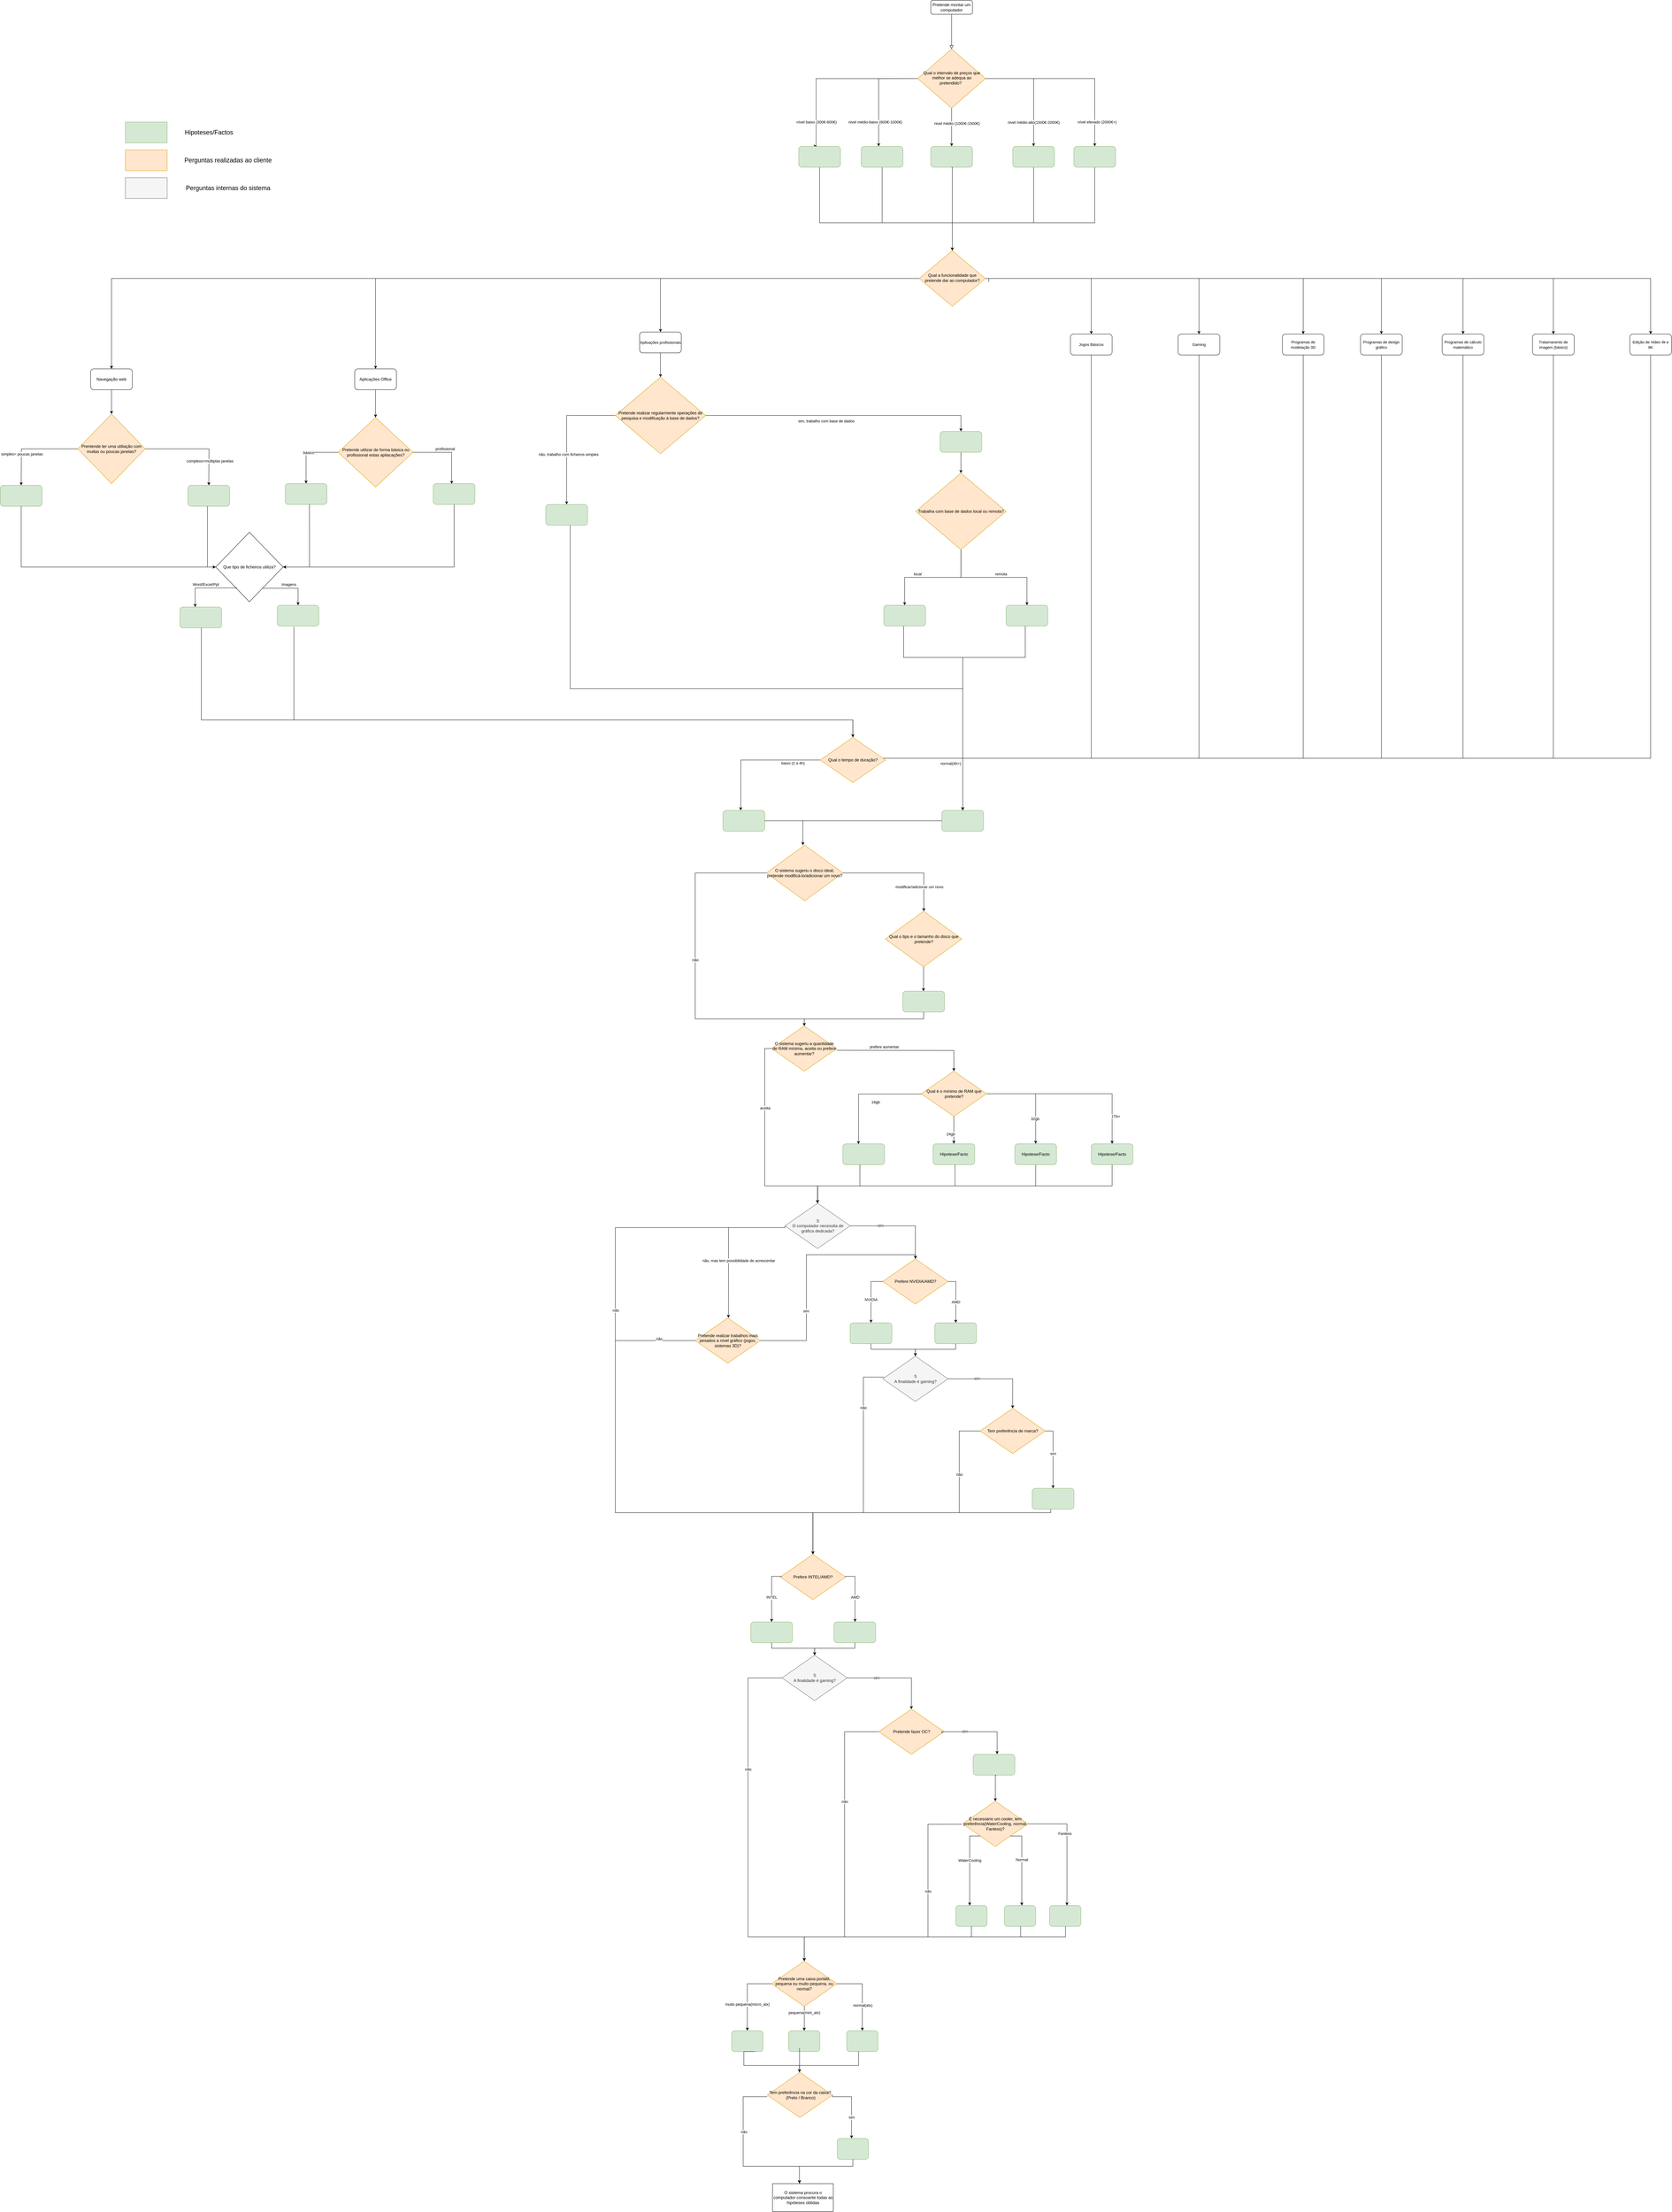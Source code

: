 <mxfile version="20.5.1" type="github" pages="3">
  <diagram id="C5RBs43oDa-KdzZeNtuy" name="Common">
    <mxGraphModel dx="3961" dy="2367" grid="1" gridSize="10" guides="1" tooltips="1" connect="1" arrows="1" fold="1" page="1" pageScale="1" pageWidth="827" pageHeight="1169" math="0" shadow="0">
      <root>
        <mxCell id="WIyWlLk6GJQsqaUBKTNV-0" />
        <mxCell id="WIyWlLk6GJQsqaUBKTNV-1" parent="WIyWlLk6GJQsqaUBKTNV-0" />
        <mxCell id="WIyWlLk6GJQsqaUBKTNV-2" value="" style="rounded=0;html=1;jettySize=auto;orthogonalLoop=1;fontSize=11;endArrow=block;endFill=0;endSize=8;strokeWidth=1;shadow=0;labelBackgroundColor=none;edgeStyle=orthogonalEdgeStyle;" parent="WIyWlLk6GJQsqaUBKTNV-1" source="WIyWlLk6GJQsqaUBKTNV-3" edge="1">
          <mxGeometry relative="1" as="geometry">
            <mxPoint x="1658" y="-580" as="targetPoint" />
          </mxGeometry>
        </mxCell>
        <mxCell id="WIyWlLk6GJQsqaUBKTNV-3" value="Pretende montar um computador&lt;br&gt;" style="rounded=1;whiteSpace=wrap;html=1;fontSize=12;glass=0;strokeWidth=1;shadow=0;" parent="WIyWlLk6GJQsqaUBKTNV-1" vertex="1">
          <mxGeometry x="1598" y="-720" width="120" height="40" as="geometry" />
        </mxCell>
        <mxCell id="u-Qdk7PA7i_6lC7Le9-R-16" style="edgeStyle=orthogonalEdgeStyle;rounded=0;orthogonalLoop=1;jettySize=auto;html=1;entryX=0.5;entryY=0;entryDx=0;entryDy=0;" parent="WIyWlLk6GJQsqaUBKTNV-1" source="WIyWlLk6GJQsqaUBKTNV-6" target="u-Qdk7PA7i_6lC7Le9-R-1" edge="1">
          <mxGeometry relative="1" as="geometry">
            <mxPoint x="120" y="370" as="targetPoint" />
          </mxGeometry>
        </mxCell>
        <mxCell id="u-Qdk7PA7i_6lC7Le9-R-28" style="edgeStyle=orthogonalEdgeStyle;rounded=0;orthogonalLoop=1;jettySize=auto;html=1;entryX=0.5;entryY=0;entryDx=0;entryDy=0;" parent="WIyWlLk6GJQsqaUBKTNV-1" source="WIyWlLk6GJQsqaUBKTNV-6" target="u-Qdk7PA7i_6lC7Le9-R-29" edge="1">
          <mxGeometry relative="1" as="geometry">
            <mxPoint y="390" as="targetPoint" />
          </mxGeometry>
        </mxCell>
        <mxCell id="u-Qdk7PA7i_6lC7Le9-R-41" style="edgeStyle=orthogonalEdgeStyle;rounded=0;orthogonalLoop=1;jettySize=auto;html=1;entryX=0.5;entryY=0;entryDx=0;entryDy=0;" parent="WIyWlLk6GJQsqaUBKTNV-1" source="WIyWlLk6GJQsqaUBKTNV-6" target="u-Qdk7PA7i_6lC7Le9-R-50" edge="1">
          <mxGeometry relative="1" as="geometry">
            <mxPoint x="810" y="440" as="targetPoint" />
          </mxGeometry>
        </mxCell>
        <mxCell id="6vRDBdTw8ivvEX-BXhWZ-164" style="edgeStyle=orthogonalEdgeStyle;rounded=0;orthogonalLoop=1;jettySize=auto;html=1;entryX=0.5;entryY=0;entryDx=0;entryDy=0;" edge="1" parent="WIyWlLk6GJQsqaUBKTNV-1" source="WIyWlLk6GJQsqaUBKTNV-6" target="6vRDBdTw8ivvEX-BXhWZ-163">
          <mxGeometry relative="1" as="geometry" />
        </mxCell>
        <mxCell id="6vRDBdTw8ivvEX-BXhWZ-173" style="edgeStyle=orthogonalEdgeStyle;rounded=0;orthogonalLoop=1;jettySize=auto;html=1;entryX=0.5;entryY=0;entryDx=0;entryDy=0;" edge="1" parent="WIyWlLk6GJQsqaUBKTNV-1" source="WIyWlLk6GJQsqaUBKTNV-6" target="6vRDBdTw8ivvEX-BXhWZ-165">
          <mxGeometry relative="1" as="geometry" />
        </mxCell>
        <mxCell id="6vRDBdTw8ivvEX-BXhWZ-174" style="edgeStyle=orthogonalEdgeStyle;rounded=0;orthogonalLoop=1;jettySize=auto;html=1;entryX=0.5;entryY=0;entryDx=0;entryDy=0;" edge="1" parent="WIyWlLk6GJQsqaUBKTNV-1" source="WIyWlLk6GJQsqaUBKTNV-6" target="6vRDBdTw8ivvEX-BXhWZ-166">
          <mxGeometry relative="1" as="geometry" />
        </mxCell>
        <mxCell id="6vRDBdTw8ivvEX-BXhWZ-175" style="edgeStyle=orthogonalEdgeStyle;rounded=0;orthogonalLoop=1;jettySize=auto;html=1;" edge="1" parent="WIyWlLk6GJQsqaUBKTNV-1" source="WIyWlLk6GJQsqaUBKTNV-6" target="6vRDBdTw8ivvEX-BXhWZ-167">
          <mxGeometry relative="1" as="geometry" />
        </mxCell>
        <mxCell id="6vRDBdTw8ivvEX-BXhWZ-179" style="edgeStyle=orthogonalEdgeStyle;rounded=0;orthogonalLoop=1;jettySize=auto;html=1;entryX=0.5;entryY=0;entryDx=0;entryDy=0;" edge="1" parent="WIyWlLk6GJQsqaUBKTNV-1" source="WIyWlLk6GJQsqaUBKTNV-6" target="6vRDBdTw8ivvEX-BXhWZ-168">
          <mxGeometry relative="1" as="geometry" />
        </mxCell>
        <mxCell id="6vRDBdTw8ivvEX-BXhWZ-181" style="edgeStyle=orthogonalEdgeStyle;rounded=0;orthogonalLoop=1;jettySize=auto;html=1;entryX=0.5;entryY=0;entryDx=0;entryDy=0;" edge="1" parent="WIyWlLk6GJQsqaUBKTNV-1" source="WIyWlLk6GJQsqaUBKTNV-6" target="6vRDBdTw8ivvEX-BXhWZ-169">
          <mxGeometry relative="1" as="geometry" />
        </mxCell>
        <mxCell id="WIyWlLk6GJQsqaUBKTNV-6" value="Qual a funcionalidade que pretende dar ao computador?" style="rhombus;whiteSpace=wrap;html=1;shadow=0;fontFamily=Helvetica;fontSize=12;align=center;strokeWidth=1;spacing=6;spacingTop=-4;fillColor=#ffe6cc;strokeColor=#d79b00;" parent="WIyWlLk6GJQsqaUBKTNV-1" vertex="1">
          <mxGeometry x="1565" width="190" height="160" as="geometry" />
        </mxCell>
        <mxCell id="u-Qdk7PA7i_6lC7Le9-R-0" style="edgeStyle=orthogonalEdgeStyle;rounded=0;orthogonalLoop=1;jettySize=auto;html=1;" parent="WIyWlLk6GJQsqaUBKTNV-1" source="u-Qdk7PA7i_6lC7Le9-R-1" target="u-Qdk7PA7i_6lC7Le9-R-6" edge="1">
          <mxGeometry relative="1" as="geometry">
            <Array as="points" />
          </mxGeometry>
        </mxCell>
        <mxCell id="u-Qdk7PA7i_6lC7Le9-R-1" value="Navegação web" style="rounded=1;whiteSpace=wrap;html=1;" parent="WIyWlLk6GJQsqaUBKTNV-1" vertex="1">
          <mxGeometry x="-820" y="340" width="120" height="60" as="geometry" />
        </mxCell>
        <mxCell id="u-Qdk7PA7i_6lC7Le9-R-2" style="edgeStyle=orthogonalEdgeStyle;rounded=0;orthogonalLoop=1;jettySize=auto;html=1;" parent="WIyWlLk6GJQsqaUBKTNV-1" source="u-Qdk7PA7i_6lC7Le9-R-6" edge="1">
          <mxGeometry relative="1" as="geometry">
            <mxPoint x="-1020" y="675" as="targetPoint" />
          </mxGeometry>
        </mxCell>
        <mxCell id="u-Qdk7PA7i_6lC7Le9-R-3" value="simples= poucas janelas" style="edgeLabel;html=1;align=center;verticalAlign=middle;resizable=0;points=[];" parent="u-Qdk7PA7i_6lC7Le9-R-2" vertex="1" connectable="0">
          <mxGeometry x="0.203" y="-2" relative="1" as="geometry">
            <mxPoint y="17" as="offset" />
          </mxGeometry>
        </mxCell>
        <mxCell id="u-Qdk7PA7i_6lC7Le9-R-4" style="edgeStyle=orthogonalEdgeStyle;rounded=0;orthogonalLoop=1;jettySize=auto;html=1;" parent="WIyWlLk6GJQsqaUBKTNV-1" source="u-Qdk7PA7i_6lC7Le9-R-6" edge="1">
          <mxGeometry relative="1" as="geometry">
            <mxPoint x="-480" y="675" as="targetPoint" />
          </mxGeometry>
        </mxCell>
        <mxCell id="u-Qdk7PA7i_6lC7Le9-R-5" value="complexo=múltiplas janelas" style="edgeLabel;html=1;align=center;verticalAlign=middle;resizable=0;points=[];" parent="u-Qdk7PA7i_6lC7Le9-R-4" vertex="1" connectable="0">
          <mxGeometry x="-0.126" y="-1" relative="1" as="geometry">
            <mxPoint x="60" y="34" as="offset" />
          </mxGeometry>
        </mxCell>
        <mxCell id="u-Qdk7PA7i_6lC7Le9-R-6" value="Prentende ter uma utiliação com muitas ou poucas janelas?" style="rhombus;whiteSpace=wrap;html=1;fillColor=#ffe6cc;strokeColor=#d79b00;" parent="WIyWlLk6GJQsqaUBKTNV-1" vertex="1">
          <mxGeometry x="-856.87" y="470" width="193.75" height="200" as="geometry" />
        </mxCell>
        <mxCell id="u-Qdk7PA7i_6lC7Le9-R-8" value="" style="rounded=1;whiteSpace=wrap;html=1;fillColor=#d5e8d4;strokeColor=#82b366;" parent="WIyWlLk6GJQsqaUBKTNV-1" vertex="1">
          <mxGeometry x="-1080" y="675" width="120" height="60" as="geometry" />
        </mxCell>
        <mxCell id="u-Qdk7PA7i_6lC7Le9-R-11" style="edgeStyle=orthogonalEdgeStyle;rounded=0;orthogonalLoop=1;jettySize=auto;html=1;" parent="WIyWlLk6GJQsqaUBKTNV-1" source="u-Qdk7PA7i_6lC7Le9-R-15" edge="1">
          <mxGeometry relative="1" as="geometry">
            <mxPoint x="1051" y="1610" as="targetPoint" />
          </mxGeometry>
        </mxCell>
        <mxCell id="u-Qdk7PA7i_6lC7Le9-R-12" value="baixo (2 a 4h)" style="edgeLabel;html=1;align=center;verticalAlign=middle;resizable=0;points=[];" parent="u-Qdk7PA7i_6lC7Le9-R-11" vertex="1" connectable="0">
          <mxGeometry x="0.268" y="-1" relative="1" as="geometry">
            <mxPoint x="150" as="offset" />
          </mxGeometry>
        </mxCell>
        <mxCell id="u-Qdk7PA7i_6lC7Le9-R-13" style="edgeStyle=orthogonalEdgeStyle;rounded=0;orthogonalLoop=1;jettySize=auto;html=1;entryX=0.5;entryY=0;entryDx=0;entryDy=0;" parent="WIyWlLk6GJQsqaUBKTNV-1" source="u-Qdk7PA7i_6lC7Le9-R-15" target="u-Qdk7PA7i_6lC7Le9-R-18" edge="1">
          <mxGeometry relative="1" as="geometry">
            <mxPoint x="1691" y="1600" as="targetPoint" />
            <Array as="points">
              <mxPoint x="1690" y="1460" />
            </Array>
          </mxGeometry>
        </mxCell>
        <mxCell id="u-Qdk7PA7i_6lC7Le9-R-14" value="normal(4h+)" style="edgeLabel;html=1;align=center;verticalAlign=middle;resizable=0;points=[];" parent="u-Qdk7PA7i_6lC7Le9-R-13" vertex="1" connectable="0">
          <mxGeometry x="-0.181" relative="1" as="geometry">
            <mxPoint x="39" y="15" as="offset" />
          </mxGeometry>
        </mxCell>
        <mxCell id="u-Qdk7PA7i_6lC7Le9-R-15" value="Qual o tempo de duração?" style="rhombus;whiteSpace=wrap;html=1;fillColor=#ffe6cc;strokeColor=#d79b00;" parent="WIyWlLk6GJQsqaUBKTNV-1" vertex="1">
          <mxGeometry x="1280" y="1400" width="187.5" height="130" as="geometry" />
        </mxCell>
        <mxCell id="u-Qdk7PA7i_6lC7Le9-R-17" value="" style="rounded=1;whiteSpace=wrap;html=1;fillColor=#d5e8d4;strokeColor=#82b366;" parent="WIyWlLk6GJQsqaUBKTNV-1" vertex="1">
          <mxGeometry x="1000" y="1610" width="120" height="60" as="geometry" />
        </mxCell>
        <mxCell id="u-Qdk7PA7i_6lC7Le9-R-18" value="" style="rounded=1;whiteSpace=wrap;html=1;fillColor=#d5e8d4;strokeColor=#82b366;" parent="WIyWlLk6GJQsqaUBKTNV-1" vertex="1">
          <mxGeometry x="1630" y="1610" width="120" height="60" as="geometry" />
        </mxCell>
        <mxCell id="u-Qdk7PA7i_6lC7Le9-R-21" style="edgeStyle=orthogonalEdgeStyle;rounded=0;orthogonalLoop=1;jettySize=auto;html=1;" parent="WIyWlLk6GJQsqaUBKTNV-1" source="u-Qdk7PA7i_6lC7Le9-R-23" edge="1">
          <mxGeometry relative="1" as="geometry">
            <mxPoint x="1390" y="2570" as="targetPoint" />
            <Array as="points">
              <mxPoint x="1390" y="2426" />
            </Array>
          </mxGeometry>
        </mxCell>
        <mxCell id="u-Qdk7PA7i_6lC7Le9-R-22" value="16gb" style="edgeLabel;html=1;align=center;verticalAlign=middle;resizable=0;points=[];" parent="u-Qdk7PA7i_6lC7Le9-R-21" vertex="1" connectable="0">
          <mxGeometry x="-0.181" relative="1" as="geometry">
            <mxPoint y="23" as="offset" />
          </mxGeometry>
        </mxCell>
        <mxCell id="u-Qdk7PA7i_6lC7Le9-R-66" style="edgeStyle=orthogonalEdgeStyle;rounded=0;orthogonalLoop=1;jettySize=auto;html=1;entryX=0.5;entryY=0;entryDx=0;entryDy=0;" parent="WIyWlLk6GJQsqaUBKTNV-1" source="u-Qdk7PA7i_6lC7Le9-R-23" target="u-Qdk7PA7i_6lC7Le9-R-67" edge="1">
          <mxGeometry relative="1" as="geometry">
            <mxPoint x="1670" y="2550" as="targetPoint" />
            <Array as="points">
              <mxPoint x="1665" y="2426" />
            </Array>
          </mxGeometry>
        </mxCell>
        <mxCell id="u-Qdk7PA7i_6lC7Le9-R-68" value="24gb" style="edgeLabel;html=1;align=center;verticalAlign=middle;resizable=0;points=[];" parent="u-Qdk7PA7i_6lC7Le9-R-66" vertex="1" connectable="0">
          <mxGeometry x="-0.383" y="1" relative="1" as="geometry">
            <mxPoint x="-11" y="26" as="offset" />
          </mxGeometry>
        </mxCell>
        <mxCell id="6vRDBdTw8ivvEX-BXhWZ-184" style="edgeStyle=orthogonalEdgeStyle;rounded=0;orthogonalLoop=1;jettySize=auto;html=1;" edge="1" parent="WIyWlLk6GJQsqaUBKTNV-1" source="u-Qdk7PA7i_6lC7Le9-R-23" target="6vRDBdTw8ivvEX-BXhWZ-183">
          <mxGeometry relative="1" as="geometry" />
        </mxCell>
        <mxCell id="6vRDBdTw8ivvEX-BXhWZ-185" value="32gb" style="edgeLabel;html=1;align=center;verticalAlign=middle;resizable=0;points=[];" vertex="1" connectable="0" parent="6vRDBdTw8ivvEX-BXhWZ-184">
          <mxGeometry x="0.491" y="-2" relative="1" as="geometry">
            <mxPoint as="offset" />
          </mxGeometry>
        </mxCell>
        <mxCell id="6vRDBdTw8ivvEX-BXhWZ-187" style="edgeStyle=orthogonalEdgeStyle;rounded=0;orthogonalLoop=1;jettySize=auto;html=1;entryX=0.5;entryY=0;entryDx=0;entryDy=0;" edge="1" parent="WIyWlLk6GJQsqaUBKTNV-1" source="u-Qdk7PA7i_6lC7Le9-R-23" target="6vRDBdTw8ivvEX-BXhWZ-186">
          <mxGeometry relative="1" as="geometry" />
        </mxCell>
        <mxCell id="6vRDBdTw8ivvEX-BXhWZ-188" value="1Tb+" style="edgeLabel;html=1;align=center;verticalAlign=middle;resizable=0;points=[];" vertex="1" connectable="0" parent="6vRDBdTw8ivvEX-BXhWZ-187">
          <mxGeometry x="0.623" y="-2" relative="1" as="geometry">
            <mxPoint x="12" y="16" as="offset" />
          </mxGeometry>
        </mxCell>
        <mxCell id="u-Qdk7PA7i_6lC7Le9-R-23" value="Qual é o mínimo de RAM que pretende?" style="rhombus;whiteSpace=wrap;html=1;fillColor=#ffe6cc;strokeColor=#d79b00;" parent="WIyWlLk6GJQsqaUBKTNV-1" vertex="1">
          <mxGeometry x="1570.75" y="2360" width="187.5" height="130" as="geometry" />
        </mxCell>
        <mxCell id="u-Qdk7PA7i_6lC7Le9-R-25" value="" style="rounded=1;whiteSpace=wrap;html=1;fillColor=#d5e8d4;strokeColor=#82b366;" parent="WIyWlLk6GJQsqaUBKTNV-1" vertex="1">
          <mxGeometry x="1345" y="2569" width="120" height="60" as="geometry" />
        </mxCell>
        <mxCell id="u-Qdk7PA7i_6lC7Le9-R-26" style="edgeStyle=orthogonalEdgeStyle;rounded=0;orthogonalLoop=1;jettySize=auto;html=1;entryX=0.477;entryY=0.002;entryDx=0;entryDy=0;entryPerimeter=0;" parent="WIyWlLk6GJQsqaUBKTNV-1" source="u-Qdk7PA7i_6lC7Le9-R-17" target="119" edge="1">
          <mxGeometry relative="1" as="geometry">
            <mxPoint x="1220" y="1710" as="targetPoint" />
            <mxPoint x="1190" y="1641" as="sourcePoint" />
            <Array as="points">
              <mxPoint x="1230" y="1640" />
              <mxPoint x="1230" y="1710" />
            </Array>
          </mxGeometry>
        </mxCell>
        <mxCell id="u-Qdk7PA7i_6lC7Le9-R-27" style="edgeStyle=orthogonalEdgeStyle;rounded=0;orthogonalLoop=1;jettySize=auto;html=1;" parent="WIyWlLk6GJQsqaUBKTNV-1" source="u-Qdk7PA7i_6lC7Le9-R-18" edge="1">
          <mxGeometry relative="1" as="geometry">
            <mxPoint x="1230" y="1710" as="targetPoint" />
            <mxPoint x="1600" y="1641" as="sourcePoint" />
            <Array as="points">
              <mxPoint x="1230" y="1640" />
            </Array>
          </mxGeometry>
        </mxCell>
        <mxCell id="u-Qdk7PA7i_6lC7Le9-R-32" style="edgeStyle=orthogonalEdgeStyle;rounded=0;orthogonalLoop=1;jettySize=auto;html=1;entryX=0.5;entryY=0;entryDx=0;entryDy=0;" parent="WIyWlLk6GJQsqaUBKTNV-1" source="u-Qdk7PA7i_6lC7Le9-R-29" target="u-Qdk7PA7i_6lC7Le9-R-34" edge="1">
          <mxGeometry relative="1" as="geometry">
            <mxPoint y="610" as="targetPoint" />
          </mxGeometry>
        </mxCell>
        <mxCell id="u-Qdk7PA7i_6lC7Le9-R-29" value="Aplicações Office" style="rounded=1;whiteSpace=wrap;html=1;" parent="WIyWlLk6GJQsqaUBKTNV-1" vertex="1">
          <mxGeometry x="-60" y="340" width="120" height="60" as="geometry" />
        </mxCell>
        <mxCell id="u-Qdk7PA7i_6lC7Le9-R-10" value="" style="rounded=1;whiteSpace=wrap;html=1;fillColor=#d5e8d4;strokeColor=#82b366;" parent="WIyWlLk6GJQsqaUBKTNV-1" vertex="1">
          <mxGeometry x="-540" y="675" width="120" height="60" as="geometry" />
        </mxCell>
        <mxCell id="u-Qdk7PA7i_6lC7Le9-R-35" style="edgeStyle=orthogonalEdgeStyle;rounded=0;orthogonalLoop=1;jettySize=auto;html=1;entryX=0.5;entryY=0;entryDx=0;entryDy=0;" parent="WIyWlLk6GJQsqaUBKTNV-1" source="u-Qdk7PA7i_6lC7Le9-R-34" target="u-Qdk7PA7i_6lC7Le9-R-39" edge="1">
          <mxGeometry relative="1" as="geometry">
            <mxPoint x="-200" y="700" as="targetPoint" />
          </mxGeometry>
        </mxCell>
        <mxCell id="u-Qdk7PA7i_6lC7Le9-R-37" value="básico" style="edgeLabel;html=1;align=center;verticalAlign=middle;resizable=0;points=[];" parent="u-Qdk7PA7i_6lC7Le9-R-35" vertex="1" connectable="0">
          <mxGeometry x="-0.056" y="1" relative="1" as="geometry">
            <mxPoint as="offset" />
          </mxGeometry>
        </mxCell>
        <mxCell id="u-Qdk7PA7i_6lC7Le9-R-36" style="edgeStyle=orthogonalEdgeStyle;rounded=0;orthogonalLoop=1;jettySize=auto;html=1;entryX=0.442;entryY=0.017;entryDx=0;entryDy=0;entryPerimeter=0;" parent="WIyWlLk6GJQsqaUBKTNV-1" source="u-Qdk7PA7i_6lC7Le9-R-34" target="u-Qdk7PA7i_6lC7Le9-R-40" edge="1">
          <mxGeometry relative="1" as="geometry">
            <mxPoint x="220" y="690" as="targetPoint" />
          </mxGeometry>
        </mxCell>
        <mxCell id="u-Qdk7PA7i_6lC7Le9-R-38" value="profissional" style="edgeLabel;html=1;align=center;verticalAlign=middle;resizable=0;points=[];" parent="u-Qdk7PA7i_6lC7Le9-R-36" vertex="1" connectable="0">
          <mxGeometry x="0.308" y="4" relative="1" as="geometry">
            <mxPoint x="-23" y="-31" as="offset" />
          </mxGeometry>
        </mxCell>
        <mxCell id="u-Qdk7PA7i_6lC7Le9-R-34" value="Pretende utilizar de forma básica ou profissional estas apliacações?" style="rhombus;whiteSpace=wrap;html=1;fillColor=#ffe6cc;strokeColor=#d79b00;" parent="WIyWlLk6GJQsqaUBKTNV-1" vertex="1">
          <mxGeometry x="-107.5" y="480" width="215" height="200" as="geometry" />
        </mxCell>
        <mxCell id="u-Qdk7PA7i_6lC7Le9-R-39" value="" style="rounded=1;whiteSpace=wrap;html=1;fillColor=#d5e8d4;strokeColor=#82b366;" parent="WIyWlLk6GJQsqaUBKTNV-1" vertex="1">
          <mxGeometry x="-260" y="670" width="120" height="60" as="geometry" />
        </mxCell>
        <mxCell id="u-Qdk7PA7i_6lC7Le9-R-59" style="edgeStyle=orthogonalEdgeStyle;rounded=0;orthogonalLoop=1;jettySize=auto;html=1;entryX=1;entryY=0.5;entryDx=0;entryDy=0;" parent="WIyWlLk6GJQsqaUBKTNV-1" source="u-Qdk7PA7i_6lC7Le9-R-40" target="141" edge="1">
          <mxGeometry relative="1" as="geometry">
            <Array as="points">
              <mxPoint x="226" y="910" />
            </Array>
          </mxGeometry>
        </mxCell>
        <mxCell id="u-Qdk7PA7i_6lC7Le9-R-40" value="" style="rounded=1;whiteSpace=wrap;html=1;fillColor=#d5e8d4;strokeColor=#82b366;" parent="WIyWlLk6GJQsqaUBKTNV-1" vertex="1">
          <mxGeometry x="166" y="670" width="120" height="60" as="geometry" />
        </mxCell>
        <mxCell id="u-Qdk7PA7i_6lC7Le9-R-46" style="edgeStyle=orthogonalEdgeStyle;rounded=0;orthogonalLoop=1;jettySize=auto;html=1;entryX=0.5;entryY=0;entryDx=0;entryDy=0;" parent="WIyWlLk6GJQsqaUBKTNV-1" source="u-Qdk7PA7i_6lC7Le9-R-43" target="u-Qdk7PA7i_6lC7Le9-R-48" edge="1">
          <mxGeometry relative="1" as="geometry">
            <mxPoint x="543.5" y="830" as="targetPoint" />
          </mxGeometry>
        </mxCell>
        <mxCell id="u-Qdk7PA7i_6lC7Le9-R-47" value="não, trabalho com ficheiros simples" style="edgeLabel;html=1;align=center;verticalAlign=middle;resizable=0;points=[];" parent="u-Qdk7PA7i_6lC7Le9-R-46" vertex="1" connectable="0">
          <mxGeometry x="0.176" y="-1" relative="1" as="geometry">
            <mxPoint x="6" y="19" as="offset" />
          </mxGeometry>
        </mxCell>
        <mxCell id="u-Qdk7PA7i_6lC7Le9-R-53" style="edgeStyle=orthogonalEdgeStyle;rounded=0;orthogonalLoop=1;jettySize=auto;html=1;entryX=0.5;entryY=0;entryDx=0;entryDy=0;" parent="WIyWlLk6GJQsqaUBKTNV-1" source="u-Qdk7PA7i_6lC7Le9-R-43" target="u-Qdk7PA7i_6lC7Le9-R-49" edge="1">
          <mxGeometry relative="1" as="geometry" />
        </mxCell>
        <mxCell id="u-Qdk7PA7i_6lC7Le9-R-54" value="&lt;span style=&quot;color: rgba(0, 0, 0, 0); font-family: monospace; font-size: 0px; text-align: start; background-color: rgb(248, 249, 250);&quot;&gt;%3CmxGraphModel%3E%3Croot%3E%3CmxCell%20id%3D%220%22%2F%3E%3CmxCell%20id%3D%221%22%20parent%3D%220%22%2F%3E%3CmxCell%20id%3D%222%22%20value%3D%22sim%2C%20utilizar%20base%20de%20dados%22%20style%3D%22edgeLabel%3Bhtml%3D1%3Balign%3Dcenter%3BverticalAlign%3Dmiddle%3Bresizable%3D0%3Bpoints%3D%5B%5D%3B%22%20vertex%3D%221%22%20connectable%3D%220%22%20parent%3D%221%22%3E%3CmxGeometry%20x%3D%221116%22%20y%3D%22630%22%20as%3D%22geometry%22%2F%3E%3C%2FmxCell%3E%3C%2Froot%3E%3C%2FmxGraphModel%3Esim&lt;/span&gt;" style="edgeLabel;html=1;align=center;verticalAlign=middle;resizable=0;points=[];" parent="u-Qdk7PA7i_6lC7Le9-R-53" vertex="1" connectable="0">
          <mxGeometry x="-0.138" y="4" relative="1" as="geometry">
            <mxPoint as="offset" />
          </mxGeometry>
        </mxCell>
        <mxCell id="u-Qdk7PA7i_6lC7Le9-R-55" value="sim, trabalho com base de dados" style="edgeLabel;html=1;align=center;verticalAlign=middle;resizable=0;points=[];" parent="u-Qdk7PA7i_6lC7Le9-R-53" vertex="1" connectable="0">
          <mxGeometry x="-0.179" relative="1" as="geometry">
            <mxPoint x="26" y="16" as="offset" />
          </mxGeometry>
        </mxCell>
        <mxCell id="u-Qdk7PA7i_6lC7Le9-R-43" value="Pretende realizar regularmente operações de pesquisa e modificação à base de dados?" style="rhombus;whiteSpace=wrap;html=1;fillColor=#ffe6cc;strokeColor=#d79b00;" parent="WIyWlLk6GJQsqaUBKTNV-1" vertex="1">
          <mxGeometry x="690" y="364" width="260" height="220" as="geometry" />
        </mxCell>
        <mxCell id="u-Qdk7PA7i_6lC7Le9-R-64" style="edgeStyle=orthogonalEdgeStyle;rounded=0;orthogonalLoop=1;jettySize=auto;html=1;entryX=0.5;entryY=0;entryDx=0;entryDy=0;" parent="WIyWlLk6GJQsqaUBKTNV-1" source="u-Qdk7PA7i_6lC7Le9-R-48" edge="1" target="u-Qdk7PA7i_6lC7Le9-R-18">
          <mxGeometry relative="1" as="geometry">
            <mxPoint x="470" y="1340" as="targetPoint" />
            <Array as="points">
              <mxPoint x="560" y="1260" />
              <mxPoint x="1690" y="1260" />
            </Array>
          </mxGeometry>
        </mxCell>
        <mxCell id="u-Qdk7PA7i_6lC7Le9-R-48" value="" style="rounded=1;whiteSpace=wrap;html=1;fillColor=#d5e8d4;strokeColor=#82b366;" parent="WIyWlLk6GJQsqaUBKTNV-1" vertex="1">
          <mxGeometry x="490" y="730" width="120" height="60" as="geometry" />
        </mxCell>
        <mxCell id="u-Qdk7PA7i_6lC7Le9-R-65" style="edgeStyle=orthogonalEdgeStyle;rounded=0;orthogonalLoop=1;jettySize=auto;html=1;exitX=0.5;exitY=1;exitDx=0;exitDy=0;" parent="WIyWlLk6GJQsqaUBKTNV-1" source="6vRDBdTw8ivvEX-BXhWZ-156" target="u-Qdk7PA7i_6lC7Le9-R-18" edge="1">
          <mxGeometry relative="1" as="geometry">
            <Array as="points">
              <mxPoint x="1520" y="1080" />
              <mxPoint x="1520" y="1170" />
              <mxPoint x="1690" y="1170" />
            </Array>
          </mxGeometry>
        </mxCell>
        <mxCell id="6vRDBdTw8ivvEX-BXhWZ-155" style="edgeStyle=orthogonalEdgeStyle;rounded=0;orthogonalLoop=1;jettySize=auto;html=1;entryX=0.5;entryY=0;entryDx=0;entryDy=0;" edge="1" parent="WIyWlLk6GJQsqaUBKTNV-1" source="u-Qdk7PA7i_6lC7Le9-R-49" target="6vRDBdTw8ivvEX-BXhWZ-154">
          <mxGeometry relative="1" as="geometry" />
        </mxCell>
        <mxCell id="u-Qdk7PA7i_6lC7Le9-R-49" value="" style="rounded=1;whiteSpace=wrap;html=1;fillColor=#d5e8d4;strokeColor=#82b366;" parent="WIyWlLk6GJQsqaUBKTNV-1" vertex="1">
          <mxGeometry x="1624.85" y="519.89" width="120" height="60" as="geometry" />
        </mxCell>
        <mxCell id="u-Qdk7PA7i_6lC7Le9-R-51" style="edgeStyle=orthogonalEdgeStyle;rounded=0;orthogonalLoop=1;jettySize=auto;html=1;" parent="WIyWlLk6GJQsqaUBKTNV-1" source="u-Qdk7PA7i_6lC7Le9-R-50" target="u-Qdk7PA7i_6lC7Le9-R-43" edge="1">
          <mxGeometry relative="1" as="geometry" />
        </mxCell>
        <mxCell id="u-Qdk7PA7i_6lC7Le9-R-50" value="&lt;span style=&quot;font-size: 11px; background-color: rgb(255, 255, 255);&quot;&gt;Aplicações profissionais&lt;/span&gt;" style="rounded=1;whiteSpace=wrap;html=1;" parent="WIyWlLk6GJQsqaUBKTNV-1" vertex="1">
          <mxGeometry x="760" y="234" width="120" height="60" as="geometry" />
        </mxCell>
        <mxCell id="u-Qdk7PA7i_6lC7Le9-R-67" value="Hipotese/Facto" style="rounded=1;whiteSpace=wrap;html=1;fillColor=#d5e8d4;strokeColor=#82b366;" parent="WIyWlLk6GJQsqaUBKTNV-1" vertex="1">
          <mxGeometry x="1604.5" y="2569" width="120" height="60" as="geometry" />
        </mxCell>
        <mxCell id="u-Qdk7PA7i_6lC7Le9-R-72" style="edgeStyle=orthogonalEdgeStyle;rounded=0;orthogonalLoop=1;jettySize=auto;html=1;entryX=0.434;entryY=-0.01;entryDx=0;entryDy=0;entryPerimeter=0;" parent="WIyWlLk6GJQsqaUBKTNV-1" target="u-Qdk7PA7i_6lC7Le9-R-75" edge="1">
          <mxGeometry relative="1" as="geometry">
            <mxPoint x="1307.93" y="-300" as="targetPoint" />
            <Array as="points">
              <mxPoint x="1268" y="-495" />
              <mxPoint x="1268" y="-301" />
            </Array>
            <mxPoint x="1560.497" y="-494.941" as="sourcePoint" />
          </mxGeometry>
        </mxCell>
        <mxCell id="u-Qdk7PA7i_6lC7Le9-R-74" value="nível baixo (300€-600€)" style="edgeLabel;html=1;align=center;verticalAlign=middle;resizable=0;points=[];" parent="u-Qdk7PA7i_6lC7Le9-R-72" vertex="1" connectable="0">
          <mxGeometry x="0.034" relative="1" as="geometry">
            <mxPoint x="-39" y="125" as="offset" />
          </mxGeometry>
        </mxCell>
        <mxCell id="u-Qdk7PA7i_6lC7Le9-R-79" style="edgeStyle=orthogonalEdgeStyle;rounded=0;orthogonalLoop=1;jettySize=auto;html=1;" parent="WIyWlLk6GJQsqaUBKTNV-1" source="u-Qdk7PA7i_6lC7Le9-R-70" target="u-Qdk7PA7i_6lC7Le9-R-78" edge="1">
          <mxGeometry relative="1" as="geometry">
            <Array as="points">
              <mxPoint x="1448" y="-495" />
              <mxPoint x="1448" y="-270" />
            </Array>
          </mxGeometry>
        </mxCell>
        <mxCell id="u-Qdk7PA7i_6lC7Le9-R-80" value="nivel médio-baixo (600€-1000€)" style="edgeLabel;html=1;align=center;verticalAlign=middle;resizable=0;points=[];" parent="u-Qdk7PA7i_6lC7Le9-R-79" vertex="1" connectable="0">
          <mxGeometry x="-0.199" relative="1" as="geometry">
            <mxPoint x="-10" y="114" as="offset" />
          </mxGeometry>
        </mxCell>
        <mxCell id="u-Qdk7PA7i_6lC7Le9-R-81" style="edgeStyle=orthogonalEdgeStyle;rounded=0;orthogonalLoop=1;jettySize=auto;html=1;entryX=0.5;entryY=0;entryDx=0;entryDy=0;" parent="WIyWlLk6GJQsqaUBKTNV-1" source="u-Qdk7PA7i_6lC7Le9-R-70" target="u-Qdk7PA7i_6lC7Le9-R-82" edge="1">
          <mxGeometry relative="1" as="geometry">
            <mxPoint x="1918" y="-300.0" as="targetPoint" />
            <Array as="points">
              <mxPoint x="1894" y="-495" />
            </Array>
          </mxGeometry>
        </mxCell>
        <mxCell id="u-Qdk7PA7i_6lC7Le9-R-83" value="nivel médio-alto(1500€-2000€)" style="edgeLabel;html=1;align=center;verticalAlign=middle;resizable=0;points=[];" parent="u-Qdk7PA7i_6lC7Le9-R-81" vertex="1" connectable="0">
          <mxGeometry x="0.097" relative="1" as="geometry">
            <mxPoint y="81" as="offset" />
          </mxGeometry>
        </mxCell>
        <mxCell id="u-Qdk7PA7i_6lC7Le9-R-70" value="Qual o intervalo de preços que melhor se adequa ao pretendido?&amp;nbsp;&amp;nbsp;" style="rhombus;whiteSpace=wrap;html=1;shadow=0;fontFamily=Helvetica;fontSize=12;align=center;strokeWidth=1;spacing=6;spacingTop=-4;fillColor=#ffe6cc;strokeColor=#d79b00;" parent="WIyWlLk6GJQsqaUBKTNV-1" vertex="1">
          <mxGeometry x="1560.5" y="-580" width="195" height="170" as="geometry" />
        </mxCell>
        <mxCell id="u-Qdk7PA7i_6lC7Le9-R-85" style="edgeStyle=orthogonalEdgeStyle;rounded=0;orthogonalLoop=1;jettySize=auto;html=1;" parent="WIyWlLk6GJQsqaUBKTNV-1" source="u-Qdk7PA7i_6lC7Le9-R-75" edge="1">
          <mxGeometry relative="1" as="geometry">
            <Array as="points">
              <mxPoint x="1278" y="-80" />
              <mxPoint x="1660" y="-80" />
            </Array>
            <mxPoint x="1660" as="targetPoint" />
          </mxGeometry>
        </mxCell>
        <mxCell id="u-Qdk7PA7i_6lC7Le9-R-75" value="" style="rounded=1;whiteSpace=wrap;html=1;fillColor=#d5e8d4;strokeColor=#82b366;" parent="WIyWlLk6GJQsqaUBKTNV-1" vertex="1">
          <mxGeometry x="1218" y="-300" width="120" height="60" as="geometry" />
        </mxCell>
        <mxCell id="u-Qdk7PA7i_6lC7Le9-R-86" style="edgeStyle=orthogonalEdgeStyle;rounded=0;orthogonalLoop=1;jettySize=auto;html=1;" parent="WIyWlLk6GJQsqaUBKTNV-1" source="u-Qdk7PA7i_6lC7Le9-R-78" edge="1">
          <mxGeometry relative="1" as="geometry">
            <Array as="points">
              <mxPoint x="1458" y="-80" />
              <mxPoint x="1660" y="-80" />
            </Array>
            <mxPoint x="1660" as="targetPoint" />
          </mxGeometry>
        </mxCell>
        <mxCell id="u-Qdk7PA7i_6lC7Le9-R-78" value="" style="rounded=1;whiteSpace=wrap;html=1;fillColor=#d5e8d4;strokeColor=#82b366;" parent="WIyWlLk6GJQsqaUBKTNV-1" vertex="1">
          <mxGeometry x="1398" y="-300" width="120" height="60" as="geometry" />
        </mxCell>
        <mxCell id="u-Qdk7PA7i_6lC7Le9-R-87" style="edgeStyle=orthogonalEdgeStyle;rounded=0;orthogonalLoop=1;jettySize=auto;html=1;" parent="WIyWlLk6GJQsqaUBKTNV-1" source="u-Qdk7PA7i_6lC7Le9-R-82" edge="1">
          <mxGeometry relative="1" as="geometry">
            <mxPoint x="1660" as="targetPoint" />
            <Array as="points">
              <mxPoint x="1894" y="-80" />
              <mxPoint x="1660" y="-80" />
            </Array>
          </mxGeometry>
        </mxCell>
        <mxCell id="u-Qdk7PA7i_6lC7Le9-R-82" value="" style="rounded=1;whiteSpace=wrap;html=1;fillColor=#d5e8d4;strokeColor=#82b366;" parent="WIyWlLk6GJQsqaUBKTNV-1" vertex="1">
          <mxGeometry x="1834" y="-300" width="120" height="60" as="geometry" />
        </mxCell>
        <mxCell id="0" style="edgeStyle=orthogonalEdgeStyle;rounded=0;orthogonalLoop=1;jettySize=auto;html=1;" parent="WIyWlLk6GJQsqaUBKTNV-1" source="u-Qdk7PA7i_6lC7Le9-R-70" target="2" edge="1">
          <mxGeometry relative="1" as="geometry">
            <mxPoint x="1725.466" y="-479.774" as="sourcePoint" />
            <Array as="points">
              <mxPoint x="1658" y="-250" />
            </Array>
          </mxGeometry>
        </mxCell>
        <mxCell id="1" value="nivel médio (1000€-1500€)" style="edgeLabel;html=1;align=center;verticalAlign=middle;resizable=0;points=[];" parent="0" vertex="1" connectable="0">
          <mxGeometry x="-0.199" relative="1" as="geometry">
            <mxPoint x="15" as="offset" />
          </mxGeometry>
        </mxCell>
        <mxCell id="2" value="" style="rounded=1;whiteSpace=wrap;html=1;fillColor=#d5e8d4;strokeColor=#82b366;" parent="WIyWlLk6GJQsqaUBKTNV-1" vertex="1">
          <mxGeometry x="1598" y="-300" width="120" height="60" as="geometry" />
        </mxCell>
        <mxCell id="3" style="edgeStyle=orthogonalEdgeStyle;rounded=0;orthogonalLoop=1;jettySize=auto;html=1;exitX=0.5;exitY=1;exitDx=0;exitDy=0;entryX=0.5;entryY=0;entryDx=0;entryDy=0;" parent="WIyWlLk6GJQsqaUBKTNV-1" source="2" target="WIyWlLk6GJQsqaUBKTNV-6" edge="1">
          <mxGeometry relative="1" as="geometry">
            <mxPoint x="37.966" y="-90" as="sourcePoint" />
            <mxPoint x="1650" y="-30" as="targetPoint" />
            <Array as="points">
              <mxPoint x="1660" y="-240" />
            </Array>
          </mxGeometry>
        </mxCell>
        <mxCell id="4" style="edgeStyle=orthogonalEdgeStyle;rounded=0;orthogonalLoop=1;jettySize=auto;html=1;entryX=0.5;entryY=0;entryDx=0;entryDy=0;exitX=1;exitY=0.5;exitDx=0;exitDy=0;" parent="WIyWlLk6GJQsqaUBKTNV-1" source="u-Qdk7PA7i_6lC7Le9-R-70" target="7" edge="1">
          <mxGeometry relative="1" as="geometry">
            <mxPoint x="2094" y="-300.0" as="targetPoint" />
            <Array as="points">
              <mxPoint x="2070" y="-495" />
            </Array>
            <mxPoint x="1931.5" y="-495" as="sourcePoint" />
          </mxGeometry>
        </mxCell>
        <mxCell id="5" value="nível elevado (2000€+)&amp;nbsp;" style="edgeLabel;html=1;align=center;verticalAlign=middle;resizable=0;points=[];" parent="4" vertex="1" connectable="0">
          <mxGeometry x="0.097" relative="1" as="geometry">
            <mxPoint x="43" y="125" as="offset" />
          </mxGeometry>
        </mxCell>
        <mxCell id="6" style="edgeStyle=orthogonalEdgeStyle;rounded=0;orthogonalLoop=1;jettySize=auto;html=1;entryX=0.5;entryY=0;entryDx=0;entryDy=0;" parent="WIyWlLk6GJQsqaUBKTNV-1" source="7" edge="1" target="WIyWlLk6GJQsqaUBKTNV-6">
          <mxGeometry relative="1" as="geometry">
            <mxPoint x="1728" as="targetPoint" />
            <Array as="points">
              <mxPoint x="2070" y="-80" />
              <mxPoint x="1660" y="-80" />
            </Array>
          </mxGeometry>
        </mxCell>
        <mxCell id="7" value="" style="rounded=1;whiteSpace=wrap;html=1;fillColor=#d5e8d4;strokeColor=#82b366;" parent="WIyWlLk6GJQsqaUBKTNV-1" vertex="1">
          <mxGeometry x="2010" y="-300" width="120" height="60" as="geometry" />
        </mxCell>
        <mxCell id="9" value="O sistema sugeriu a quantidade de RAM mínima, aceita ou prefere aumentar?" style="rhombus;whiteSpace=wrap;html=1;fillColor=#ffe6cc;strokeColor=#d79b00;" parent="WIyWlLk6GJQsqaUBKTNV-1" vertex="1">
          <mxGeometry x="1140" y="2230" width="187.5" height="130" as="geometry" />
        </mxCell>
        <mxCell id="11" style="edgeStyle=orthogonalEdgeStyle;rounded=0;orthogonalLoop=1;jettySize=auto;html=1;entryX=0.5;entryY=0;entryDx=0;entryDy=0;" parent="WIyWlLk6GJQsqaUBKTNV-1" edge="1" target="u-Qdk7PA7i_6lC7Le9-R-23">
          <mxGeometry relative="1" as="geometry">
            <mxPoint x="1514" y="2384" as="targetPoint" />
            <mxPoint x="1327.5" y="2300" as="sourcePoint" />
          </mxGeometry>
        </mxCell>
        <mxCell id="12" value="prefere aumentar" style="edgeLabel;html=1;align=center;verticalAlign=middle;resizable=0;points=[];" parent="11" vertex="1" connectable="0">
          <mxGeometry x="-0.383" y="1" relative="1" as="geometry">
            <mxPoint x="14" y="-9" as="offset" />
          </mxGeometry>
        </mxCell>
        <mxCell id="13" style="edgeStyle=orthogonalEdgeStyle;rounded=0;orthogonalLoop=1;jettySize=auto;html=1;entryX=0.5;entryY=0;entryDx=0;entryDy=0;" parent="WIyWlLk6GJQsqaUBKTNV-1" source="9" target="15" edge="1">
          <mxGeometry relative="1" as="geometry">
            <mxPoint x="1120" y="2770" as="targetPoint" />
            <mxPoint x="1120" y="2350" as="sourcePoint" />
            <Array as="points">
              <mxPoint x="1120" y="2295" />
              <mxPoint x="1120" y="2690" />
              <mxPoint x="1272" y="2690" />
            </Array>
          </mxGeometry>
        </mxCell>
        <mxCell id="14" value="aceita" style="edgeLabel;html=1;align=center;verticalAlign=middle;resizable=0;points=[];" parent="13" vertex="1" connectable="0">
          <mxGeometry x="-0.383" y="1" relative="1" as="geometry">
            <mxPoint as="offset" />
          </mxGeometry>
        </mxCell>
        <mxCell id="15" value="S&lt;br&gt;O computador necessita de gráfica dedicada?" style="rhombus;whiteSpace=wrap;html=1;fillColor=#f5f5f5;fontColor=#333333;strokeColor=#666666;" parent="WIyWlLk6GJQsqaUBKTNV-1" vertex="1">
          <mxGeometry x="1178.5" y="2740" width="187.5" height="130" as="geometry" />
        </mxCell>
        <mxCell id="17" style="edgeStyle=orthogonalEdgeStyle;rounded=0;orthogonalLoop=1;jettySize=auto;html=1;entryX=0.5;entryY=0;entryDx=0;entryDy=0;" parent="WIyWlLk6GJQsqaUBKTNV-1" target="15" edge="1">
          <mxGeometry relative="1" as="geometry">
            <mxPoint x="1394" y="2753" as="targetPoint" />
            <mxPoint x="1394" y="2629" as="sourcePoint" />
            <Array as="points">
              <mxPoint x="1394" y="2690" />
              <mxPoint x="1272" y="2690" />
            </Array>
          </mxGeometry>
        </mxCell>
        <mxCell id="19" style="edgeStyle=orthogonalEdgeStyle;rounded=0;orthogonalLoop=1;jettySize=auto;html=1;entryX=0.5;entryY=0;entryDx=0;entryDy=0;" parent="WIyWlLk6GJQsqaUBKTNV-1" target="15" edge="1">
          <mxGeometry relative="1" as="geometry">
            <mxPoint x="1300" y="2749" as="targetPoint" />
            <mxPoint x="1667.75" y="2629" as="sourcePoint" />
            <Array as="points">
              <mxPoint x="1668" y="2690" />
              <mxPoint x="1272" y="2690" />
              <mxPoint x="1272" y="2740" />
            </Array>
          </mxGeometry>
        </mxCell>
        <mxCell id="20" style="edgeStyle=orthogonalEdgeStyle;rounded=0;orthogonalLoop=1;jettySize=auto;html=1;exitX=1;exitY=0.5;exitDx=0;exitDy=0;entryX=0.5;entryY=0;entryDx=0;entryDy=0;" parent="WIyWlLk6GJQsqaUBKTNV-1" source="15" target="34" edge="1">
          <mxGeometry relative="1" as="geometry">
            <mxPoint x="1553" y="2884" as="targetPoint" />
            <mxPoint x="1366" y="2800.03" as="sourcePoint" />
          </mxGeometry>
        </mxCell>
        <mxCell id="21" value="sim" style="edgeLabel;html=1;align=center;verticalAlign=middle;resizable=0;points=[];" parent="20" vertex="1" connectable="0">
          <mxGeometry x="-0.383" y="1" relative="1" as="geometry">
            <mxPoint as="offset" />
          </mxGeometry>
        </mxCell>
        <mxCell id="22" style="edgeStyle=orthogonalEdgeStyle;rounded=0;orthogonalLoop=1;jettySize=auto;html=1;exitX=0;exitY=0.5;exitDx=0;exitDy=0;entryX=0.51;entryY=-0.002;entryDx=0;entryDy=0;entryPerimeter=0;" parent="WIyWlLk6GJQsqaUBKTNV-1" source="15" target="24" edge="1">
          <mxGeometry relative="1" as="geometry">
            <mxPoint x="1010" y="2870" as="targetPoint" />
            <mxPoint x="1376" y="2815.0" as="sourcePoint" />
            <Array as="points">
              <mxPoint x="1178" y="2810" />
              <mxPoint x="1016" y="2810" />
              <mxPoint x="1016" y="2860" />
              <mxPoint x="1016" y="2860" />
            </Array>
          </mxGeometry>
        </mxCell>
        <mxCell id="23" value="não, mas tem possibilidade de acrescentar" style="edgeLabel;html=1;align=center;verticalAlign=middle;resizable=0;points=[];" parent="22" vertex="1" connectable="0">
          <mxGeometry x="-0.383" y="1" relative="1" as="geometry">
            <mxPoint x="-7" y="94" as="offset" />
          </mxGeometry>
        </mxCell>
        <mxCell id="24" value="Pretende realizar trabalhos mais pesados a nível gráfico (jogos, sistemas 3D)?" style="rhombus;whiteSpace=wrap;html=1;fillColor=#ffe6cc;strokeColor=#d79b00;" parent="WIyWlLk6GJQsqaUBKTNV-1" vertex="1">
          <mxGeometry x="920" y="3070" width="187.5" height="130" as="geometry" />
        </mxCell>
        <mxCell id="28" style="edgeStyle=orthogonalEdgeStyle;rounded=0;orthogonalLoop=1;jettySize=auto;html=1;entryX=0.5;entryY=0;entryDx=0;entryDy=0;" parent="WIyWlLk6GJQsqaUBKTNV-1" target="62" edge="1">
          <mxGeometry relative="1" as="geometry">
            <mxPoint x="690" y="3450" as="targetPoint" />
            <mxPoint x="1020" y="2810" as="sourcePoint" />
            <Array as="points">
              <mxPoint x="690" y="2810" />
              <mxPoint x="690" y="3630" />
              <mxPoint x="1259" y="3630" />
            </Array>
          </mxGeometry>
        </mxCell>
        <mxCell id="29" value="não" style="edgeLabel;html=1;align=center;verticalAlign=middle;resizable=0;points=[];" parent="28" vertex="1" connectable="0">
          <mxGeometry x="-0.383" y="1" relative="1" as="geometry">
            <mxPoint as="offset" />
          </mxGeometry>
        </mxCell>
        <mxCell id="32" value="" style="endArrow=none;html=1;rounded=0;entryX=0;entryY=0.5;entryDx=0;entryDy=0;" parent="WIyWlLk6GJQsqaUBKTNV-1" target="24" edge="1">
          <mxGeometry width="50" height="50" relative="1" as="geometry">
            <mxPoint x="690" y="3135" as="sourcePoint" />
            <mxPoint x="920" y="3270" as="targetPoint" />
          </mxGeometry>
        </mxCell>
        <mxCell id="33" value="não" style="edgeLabel;html=1;align=center;verticalAlign=middle;resizable=0;points=[];" parent="32" vertex="1" connectable="0">
          <mxGeometry x="0.095" y="3" relative="1" as="geometry">
            <mxPoint y="-2" as="offset" />
          </mxGeometry>
        </mxCell>
        <mxCell id="34" value="Prefere NVIDIA/AMD?" style="rhombus;whiteSpace=wrap;html=1;fillColor=#ffe6cc;strokeColor=#d79b00;" parent="WIyWlLk6GJQsqaUBKTNV-1" vertex="1">
          <mxGeometry x="1460" y="2900" width="187.5" height="130" as="geometry" />
        </mxCell>
        <mxCell id="35" style="edgeStyle=orthogonalEdgeStyle;rounded=0;orthogonalLoop=1;jettySize=auto;html=1;exitX=1;exitY=0.5;exitDx=0;exitDy=0;" parent="WIyWlLk6GJQsqaUBKTNV-1" source="24" edge="1">
          <mxGeometry relative="1" as="geometry">
            <mxPoint x="1554" y="2900" as="targetPoint" />
            <mxPoint x="1376" y="2815" as="sourcePoint" />
            <Array as="points">
              <mxPoint x="1240" y="3135" />
              <mxPoint x="1240" y="2888" />
            </Array>
          </mxGeometry>
        </mxCell>
        <mxCell id="36" value="sim" style="edgeLabel;html=1;align=center;verticalAlign=middle;resizable=0;points=[];" parent="35" vertex="1" connectable="0">
          <mxGeometry x="-0.383" y="1" relative="1" as="geometry">
            <mxPoint as="offset" />
          </mxGeometry>
        </mxCell>
        <mxCell id="37" style="edgeStyle=orthogonalEdgeStyle;rounded=0;orthogonalLoop=1;jettySize=auto;html=1;exitX=0;exitY=0.5;exitDx=0;exitDy=0;entryX=0.5;entryY=0;entryDx=0;entryDy=0;" parent="WIyWlLk6GJQsqaUBKTNV-1" source="34" target="39" edge="1">
          <mxGeometry relative="1" as="geometry">
            <mxPoint x="1877" y="2995" as="targetPoint" />
            <mxPoint x="1462" y="2960" as="sourcePoint" />
            <Array as="points">
              <mxPoint x="1426" y="2965" />
            </Array>
          </mxGeometry>
        </mxCell>
        <mxCell id="38" value="NVIDIA" style="edgeLabel;html=1;align=center;verticalAlign=middle;resizable=0;points=[];" parent="37" vertex="1" connectable="0">
          <mxGeometry x="-0.181" relative="1" as="geometry">
            <mxPoint y="23" as="offset" />
          </mxGeometry>
        </mxCell>
        <mxCell id="39" value="" style="rounded=1;whiteSpace=wrap;html=1;fillColor=#d5e8d4;strokeColor=#82b366;" parent="WIyWlLk6GJQsqaUBKTNV-1" vertex="1">
          <mxGeometry x="1366" y="3084" width="120" height="60" as="geometry" />
        </mxCell>
        <mxCell id="40" style="edgeStyle=orthogonalEdgeStyle;rounded=0;orthogonalLoop=1;jettySize=auto;html=1;exitX=1;exitY=0.5;exitDx=0;exitDy=0;" parent="WIyWlLk6GJQsqaUBKTNV-1" source="34" target="42" edge="1">
          <mxGeometry relative="1" as="geometry">
            <mxPoint x="2187" y="2995" as="targetPoint" />
            <mxPoint x="1650" y="2965" as="sourcePoint" />
            <Array as="points">
              <mxPoint x="1670" y="2965" />
            </Array>
          </mxGeometry>
        </mxCell>
        <mxCell id="41" value="AMD" style="edgeLabel;html=1;align=center;verticalAlign=middle;resizable=0;points=[];" parent="40" vertex="1" connectable="0">
          <mxGeometry x="-0.181" relative="1" as="geometry">
            <mxPoint y="23" as="offset" />
          </mxGeometry>
        </mxCell>
        <mxCell id="42" value="" style="rounded=1;whiteSpace=wrap;html=1;fillColor=#d5e8d4;strokeColor=#82b366;" parent="WIyWlLk6GJQsqaUBKTNV-1" vertex="1">
          <mxGeometry x="1609.5" y="3084" width="120" height="60" as="geometry" />
        </mxCell>
        <mxCell id="46" value="S&lt;br&gt;A finalidade é gaming?" style="rhombus;whiteSpace=wrap;html=1;fillColor=#f5f5f5;fontColor=#333333;strokeColor=#666666;" parent="WIyWlLk6GJQsqaUBKTNV-1" vertex="1">
          <mxGeometry x="1460" y="3180" width="187.5" height="130" as="geometry" />
        </mxCell>
        <mxCell id="47" style="edgeStyle=orthogonalEdgeStyle;rounded=0;orthogonalLoop=1;jettySize=auto;html=1;entryX=0.5;entryY=0;entryDx=0;entryDy=0;exitX=0.5;exitY=1;exitDx=0;exitDy=0;" parent="WIyWlLk6GJQsqaUBKTNV-1" target="46" edge="1" source="39">
          <mxGeometry relative="1" as="geometry">
            <mxPoint x="1435" y="3251" as="targetPoint" />
            <mxPoint x="1435" y="3140" as="sourcePoint" />
            <Array as="points">
              <mxPoint x="1426" y="3160" />
              <mxPoint x="1554" y="3160" />
            </Array>
          </mxGeometry>
        </mxCell>
        <mxCell id="49" style="edgeStyle=orthogonalEdgeStyle;rounded=0;orthogonalLoop=1;jettySize=auto;html=1;entryX=0.5;entryY=0;entryDx=0;entryDy=0;exitX=0.5;exitY=1;exitDx=0;exitDy=0;" parent="WIyWlLk6GJQsqaUBKTNV-1" target="46" edge="1" source="42">
          <mxGeometry relative="1" as="geometry">
            <mxPoint x="1758.75" y="3180" as="targetPoint" />
            <mxPoint x="1670" y="3160" as="sourcePoint" />
            <Array as="points">
              <mxPoint x="1669" y="3160" />
              <mxPoint x="1554" y="3160" />
            </Array>
          </mxGeometry>
        </mxCell>
        <mxCell id="50" style="edgeStyle=orthogonalEdgeStyle;rounded=0;orthogonalLoop=1;jettySize=auto;html=1;exitX=1;exitY=0.5;exitDx=0;exitDy=0;entryX=0.5;entryY=0;entryDx=0;entryDy=0;" parent="WIyWlLk6GJQsqaUBKTNV-1" source="46" target="52" edge="1">
          <mxGeometry relative="1" as="geometry">
            <mxPoint x="1835.25" y="3323" as="targetPoint" />
            <mxPoint x="1647.5" y="3240" as="sourcePoint" />
          </mxGeometry>
        </mxCell>
        <mxCell id="51" value="sim" style="edgeLabel;html=1;align=center;verticalAlign=middle;resizable=0;points=[];" parent="50" vertex="1" connectable="0">
          <mxGeometry x="-0.383" y="1" relative="1" as="geometry">
            <mxPoint as="offset" />
          </mxGeometry>
        </mxCell>
        <mxCell id="52" value="Tem preferência de marca?" style="rhombus;whiteSpace=wrap;html=1;fillColor=#ffe6cc;strokeColor=#d79b00;" parent="WIyWlLk6GJQsqaUBKTNV-1" vertex="1">
          <mxGeometry x="1740" y="3330" width="187.5" height="130" as="geometry" />
        </mxCell>
        <mxCell id="53" style="edgeStyle=orthogonalEdgeStyle;rounded=0;orthogonalLoop=1;jettySize=auto;html=1;exitX=0;exitY=0.5;exitDx=0;exitDy=0;entryX=0.5;entryY=0;entryDx=0;entryDy=0;" parent="WIyWlLk6GJQsqaUBKTNV-1" source="52" target="62" edge="1">
          <mxGeometry relative="1" as="geometry">
            <mxPoint x="1680" y="3630" as="targetPoint" />
            <mxPoint x="1526.82" y="3430" as="sourcePoint" />
            <Array as="points">
              <mxPoint x="1680" y="3395" />
              <mxPoint x="1680" y="3630" />
              <mxPoint x="1259" y="3630" />
            </Array>
          </mxGeometry>
        </mxCell>
        <mxCell id="54" value="não" style="edgeLabel;html=1;align=center;verticalAlign=middle;resizable=0;points=[];" parent="53" vertex="1" connectable="0">
          <mxGeometry x="-0.383" y="1" relative="1" as="geometry">
            <mxPoint x="-1" y="-73" as="offset" />
          </mxGeometry>
        </mxCell>
        <mxCell id="55" style="edgeStyle=orthogonalEdgeStyle;rounded=0;orthogonalLoop=1;jettySize=auto;html=1;exitX=1;exitY=0.5;exitDx=0;exitDy=0;" parent="WIyWlLk6GJQsqaUBKTNV-1" source="52" edge="1">
          <mxGeometry relative="1" as="geometry">
            <mxPoint x="1950" y="3560" as="targetPoint" />
            <mxPoint x="2010" y="3410" as="sourcePoint" />
            <Array as="points">
              <mxPoint x="1950" y="3395" />
            </Array>
          </mxGeometry>
        </mxCell>
        <mxCell id="56" value="sim" style="edgeLabel;html=1;align=center;verticalAlign=middle;resizable=0;points=[];" parent="55" vertex="1" connectable="0">
          <mxGeometry x="-0.383" y="1" relative="1" as="geometry">
            <mxPoint x="-1" y="29" as="offset" />
          </mxGeometry>
        </mxCell>
        <mxCell id="57" value="" style="rounded=1;whiteSpace=wrap;html=1;fillColor=#d5e8d4;strokeColor=#82b366;" parent="WIyWlLk6GJQsqaUBKTNV-1" vertex="1">
          <mxGeometry x="1890" y="3560" width="120" height="60" as="geometry" />
        </mxCell>
        <mxCell id="60" style="edgeStyle=orthogonalEdgeStyle;rounded=0;orthogonalLoop=1;jettySize=auto;html=1;exitX=0.444;exitY=1.005;exitDx=0;exitDy=0;exitPerimeter=0;entryX=0.5;entryY=0;entryDx=0;entryDy=0;" parent="WIyWlLk6GJQsqaUBKTNV-1" source="57" target="62" edge="1">
          <mxGeometry relative="1" as="geometry">
            <mxPoint x="1260" y="3700" as="targetPoint" />
            <mxPoint x="1920" y="3600" as="sourcePoint" />
            <Array as="points">
              <mxPoint x="1943" y="3630" />
              <mxPoint x="1259" y="3630" />
            </Array>
          </mxGeometry>
        </mxCell>
        <mxCell id="62" value="Prefere INTEL/AMD?" style="rhombus;whiteSpace=wrap;html=1;fillColor=#ffe6cc;strokeColor=#d79b00;" parent="WIyWlLk6GJQsqaUBKTNV-1" vertex="1">
          <mxGeometry x="1165" y="3750" width="187.5" height="130" as="geometry" />
        </mxCell>
        <mxCell id="63" style="edgeStyle=orthogonalEdgeStyle;rounded=0;orthogonalLoop=1;jettySize=auto;html=1;exitX=0;exitY=0.5;exitDx=0;exitDy=0;entryX=0.5;entryY=0;entryDx=0;entryDy=0;" parent="WIyWlLk6GJQsqaUBKTNV-1" target="62" edge="1">
          <mxGeometry relative="1" as="geometry">
            <mxPoint x="983.18" y="3595.0" as="targetPoint" />
            <mxPoint x="1464.43" y="3240" as="sourcePoint" />
            <Array as="points">
              <mxPoint x="1404" y="3240" />
              <mxPoint x="1404" y="3630" />
              <mxPoint x="1259" y="3630" />
            </Array>
          </mxGeometry>
        </mxCell>
        <mxCell id="64" value="não" style="edgeLabel;html=1;align=center;verticalAlign=middle;resizable=0;points=[];" parent="63" vertex="1" connectable="0">
          <mxGeometry x="-0.383" y="1" relative="1" as="geometry">
            <mxPoint x="-1" y="-73" as="offset" />
          </mxGeometry>
        </mxCell>
        <mxCell id="69" style="edgeStyle=orthogonalEdgeStyle;rounded=0;orthogonalLoop=1;jettySize=auto;html=1;exitX=0;exitY=0.5;exitDx=0;exitDy=0;" parent="WIyWlLk6GJQsqaUBKTNV-1" target="71" edge="1">
          <mxGeometry relative="1" as="geometry">
            <mxPoint x="1587" y="3855.25" as="targetPoint" />
            <mxPoint x="1170.0" y="3813.25" as="sourcePoint" />
            <Array as="points">
              <mxPoint x="1140" y="3813.25" />
            </Array>
          </mxGeometry>
        </mxCell>
        <mxCell id="70" value="INTEL" style="edgeLabel;html=1;align=center;verticalAlign=middle;resizable=0;points=[];" parent="69" vertex="1" connectable="0">
          <mxGeometry x="-0.181" relative="1" as="geometry">
            <mxPoint y="23" as="offset" />
          </mxGeometry>
        </mxCell>
        <mxCell id="71" value="" style="rounded=1;whiteSpace=wrap;html=1;fillColor=#d5e8d4;strokeColor=#82b366;" parent="WIyWlLk6GJQsqaUBKTNV-1" vertex="1">
          <mxGeometry x="1080" y="3944.25" width="120" height="60" as="geometry" />
        </mxCell>
        <mxCell id="72" style="edgeStyle=orthogonalEdgeStyle;rounded=0;orthogonalLoop=1;jettySize=auto;html=1;exitX=1;exitY=0.5;exitDx=0;exitDy=0;" parent="WIyWlLk6GJQsqaUBKTNV-1" source="62" target="74" edge="1">
          <mxGeometry relative="1" as="geometry">
            <mxPoint x="1897" y="3855.25" as="targetPoint" />
            <mxPoint x="1354" y="3813" as="sourcePoint" />
            <Array as="points">
              <mxPoint x="1353" y="3813" />
              <mxPoint x="1380" y="3813" />
            </Array>
          </mxGeometry>
        </mxCell>
        <mxCell id="73" value="AMD" style="edgeLabel;html=1;align=center;verticalAlign=middle;resizable=0;points=[];" parent="72" vertex="1" connectable="0">
          <mxGeometry x="-0.181" relative="1" as="geometry">
            <mxPoint y="23" as="offset" />
          </mxGeometry>
        </mxCell>
        <mxCell id="74" value="" style="rounded=1;whiteSpace=wrap;html=1;fillColor=#d5e8d4;strokeColor=#82b366;" parent="WIyWlLk6GJQsqaUBKTNV-1" vertex="1">
          <mxGeometry x="1319.5" y="3944.25" width="120" height="60" as="geometry" />
        </mxCell>
        <mxCell id="75" value="S&lt;br&gt;A finalidade é gaming?" style="rhombus;whiteSpace=wrap;html=1;fillColor=#f5f5f5;fontColor=#333333;strokeColor=#666666;" parent="WIyWlLk6GJQsqaUBKTNV-1" vertex="1">
          <mxGeometry x="1170" y="4040.25" width="187.5" height="130" as="geometry" />
        </mxCell>
        <mxCell id="76" style="edgeStyle=orthogonalEdgeStyle;rounded=0;orthogonalLoop=1;jettySize=auto;html=1;entryX=0.5;entryY=0;entryDx=0;entryDy=0;exitX=0.5;exitY=1;exitDx=0;exitDy=0;" parent="WIyWlLk6GJQsqaUBKTNV-1" target="75" edge="1" source="71">
          <mxGeometry relative="1" as="geometry">
            <mxPoint x="1145" y="4111.25" as="targetPoint" />
            <mxPoint x="1145" y="4020" as="sourcePoint" />
            <Array as="points">
              <mxPoint x="1140" y="4020" />
              <mxPoint x="1264" y="4020" />
            </Array>
          </mxGeometry>
        </mxCell>
        <mxCell id="77" style="edgeStyle=orthogonalEdgeStyle;rounded=0;orthogonalLoop=1;jettySize=auto;html=1;entryX=0.5;entryY=0;entryDx=0;entryDy=0;exitX=0.5;exitY=1;exitDx=0;exitDy=0;" parent="WIyWlLk6GJQsqaUBKTNV-1" target="75" edge="1" source="74">
          <mxGeometry relative="1" as="geometry">
            <mxPoint x="1468.75" y="4040.25" as="targetPoint" />
            <mxPoint x="1380" y="4010" as="sourcePoint" />
            <Array as="points">
              <mxPoint x="1380" y="4020" />
              <mxPoint x="1264" y="4020" />
            </Array>
          </mxGeometry>
        </mxCell>
        <mxCell id="78" style="edgeStyle=orthogonalEdgeStyle;rounded=0;orthogonalLoop=1;jettySize=auto;html=1;exitX=1;exitY=0.5;exitDx=0;exitDy=0;entryX=0.5;entryY=0;entryDx=0;entryDy=0;" parent="WIyWlLk6GJQsqaUBKTNV-1" source="75" target="80" edge="1">
          <mxGeometry relative="1" as="geometry">
            <mxPoint x="1543.75" y="4188.06" as="targetPoint" />
            <mxPoint x="1356.0" y="4110.06" as="sourcePoint" />
            <Array as="points">
              <mxPoint x="1542" y="4105" />
            </Array>
          </mxGeometry>
        </mxCell>
        <mxCell id="79" value="sim" style="edgeLabel;html=1;align=center;verticalAlign=middle;resizable=0;points=[];" parent="78" vertex="1" connectable="0">
          <mxGeometry x="-0.383" y="1" relative="1" as="geometry">
            <mxPoint as="offset" />
          </mxGeometry>
        </mxCell>
        <mxCell id="80" value="Pretende fazer OC?" style="rhombus;whiteSpace=wrap;html=1;fillColor=#ffe6cc;strokeColor=#d79b00;" parent="WIyWlLk6GJQsqaUBKTNV-1" vertex="1">
          <mxGeometry x="1448.5" y="4195.06" width="187.5" height="130" as="geometry" />
        </mxCell>
        <mxCell id="81" value="" style="rounded=1;whiteSpace=wrap;html=1;fillColor=#d5e8d4;strokeColor=#82b366;" parent="WIyWlLk6GJQsqaUBKTNV-1" vertex="1">
          <mxGeometry x="1720" y="4325.06" width="120" height="60" as="geometry" />
        </mxCell>
        <mxCell id="82" style="edgeStyle=orthogonalEdgeStyle;rounded=0;orthogonalLoop=1;jettySize=auto;html=1;exitX=0;exitY=0.5;exitDx=0;exitDy=0;entryX=0.5;entryY=0;entryDx=0;entryDy=0;" parent="WIyWlLk6GJQsqaUBKTNV-1" target="85" edge="1">
          <mxGeometry relative="1" as="geometry">
            <mxPoint x="1670" y="4445.06" as="targetPoint" />
            <mxPoint x="1786.25" y="4385.06" as="sourcePoint" />
            <Array as="points">
              <mxPoint x="1784" y="4385" />
              <mxPoint x="1784" y="4425" />
              <mxPoint x="1784" y="4425" />
            </Array>
          </mxGeometry>
        </mxCell>
        <mxCell id="83" style="edgeStyle=orthogonalEdgeStyle;rounded=0;orthogonalLoop=1;jettySize=auto;html=1;exitX=1;exitY=0.5;exitDx=0;exitDy=0;entryX=0.572;entryY=-0.008;entryDx=0;entryDy=0;entryPerimeter=0;" parent="WIyWlLk6GJQsqaUBKTNV-1" target="81" edge="1">
          <mxGeometry relative="1" as="geometry">
            <mxPoint x="1814.75" y="4355.06" as="targetPoint" />
            <mxPoint x="1630" y="4265.25" as="sourcePoint" />
            <Array as="points">
              <mxPoint x="1630" y="4260" />
              <mxPoint x="1789" y="4260" />
              <mxPoint x="1789" y="4325" />
            </Array>
          </mxGeometry>
        </mxCell>
        <mxCell id="84" value="sim" style="edgeLabel;html=1;align=center;verticalAlign=middle;resizable=0;points=[];" parent="83" vertex="1" connectable="0">
          <mxGeometry x="-0.383" y="1" relative="1" as="geometry">
            <mxPoint as="offset" />
          </mxGeometry>
        </mxCell>
        <mxCell id="85" value="É necessário um cooler, tem preferência(WaterCooling, normal, Fanless)?" style="rhombus;whiteSpace=wrap;html=1;fillColor=#ffe6cc;strokeColor=#d79b00;" parent="WIyWlLk6GJQsqaUBKTNV-1" vertex="1">
          <mxGeometry x="1690" y="4460" width="187.5" height="130" as="geometry" />
        </mxCell>
        <mxCell id="88" style="edgeStyle=orthogonalEdgeStyle;rounded=0;orthogonalLoop=1;jettySize=auto;html=1;exitX=1.003;exitY=0.5;exitDx=0;exitDy=0;exitPerimeter=0;" parent="WIyWlLk6GJQsqaUBKTNV-1" source="85" edge="1">
          <mxGeometry relative="1" as="geometry">
            <mxPoint x="1990" y="4760" as="targetPoint" />
            <mxPoint x="1874.0" y="4520.06" as="sourcePoint" />
            <Array as="points">
              <mxPoint x="1990" y="4525" />
              <mxPoint x="1990" y="4685" />
            </Array>
          </mxGeometry>
        </mxCell>
        <mxCell id="89" value="Fanless" style="edgeLabel;html=1;align=center;verticalAlign=middle;resizable=0;points=[];" parent="88" vertex="1" connectable="0">
          <mxGeometry x="-0.383" y="1" relative="1" as="geometry">
            <mxPoint x="-1" y="29" as="offset" />
          </mxGeometry>
        </mxCell>
        <mxCell id="90" style="edgeStyle=orthogonalEdgeStyle;rounded=0;orthogonalLoop=1;jettySize=auto;html=1;" parent="WIyWlLk6GJQsqaUBKTNV-1" edge="1">
          <mxGeometry relative="1" as="geometry">
            <mxPoint x="1860" y="4760" as="targetPoint" />
            <mxPoint x="1827" y="4560" as="sourcePoint" />
            <Array as="points">
              <mxPoint x="1860" y="4560" />
              <mxPoint x="1860" y="4760" />
            </Array>
          </mxGeometry>
        </mxCell>
        <mxCell id="91" value="Normal" style="edgeLabel;html=1;align=center;verticalAlign=middle;resizable=0;points=[];" parent="90" vertex="1" connectable="0">
          <mxGeometry x="-0.383" y="1" relative="1" as="geometry">
            <mxPoint x="-1" y="29" as="offset" />
          </mxGeometry>
        </mxCell>
        <mxCell id="92" style="edgeStyle=orthogonalEdgeStyle;rounded=0;orthogonalLoop=1;jettySize=auto;html=1;exitX=1;exitY=1;exitDx=0;exitDy=0;" parent="WIyWlLk6GJQsqaUBKTNV-1" target="96" edge="1">
          <mxGeometry relative="1" as="geometry">
            <mxPoint x="1730" y="4753" as="targetPoint" />
            <mxPoint x="1740.625" y="4560" as="sourcePoint" />
            <Array as="points">
              <mxPoint x="1710" y="4560" />
            </Array>
          </mxGeometry>
        </mxCell>
        <mxCell id="93" value="WaterCooling" style="edgeLabel;html=1;align=center;verticalAlign=middle;resizable=0;points=[];" parent="92" vertex="1" connectable="0">
          <mxGeometry x="-0.383" y="1" relative="1" as="geometry">
            <mxPoint x="-1" y="29" as="offset" />
          </mxGeometry>
        </mxCell>
        <mxCell id="94" style="edgeStyle=orthogonalEdgeStyle;rounded=0;orthogonalLoop=1;jettySize=auto;html=1;exitX=-0.012;exitY=0.509;exitDx=0;exitDy=0;exitPerimeter=0;entryX=0.5;entryY=0;entryDx=0;entryDy=0;" parent="WIyWlLk6GJQsqaUBKTNV-1" source="85" edge="1" target="107">
          <mxGeometry relative="1" as="geometry">
            <mxPoint x="1230" y="4920" as="targetPoint" />
            <mxPoint x="1647.505" y="4530" as="sourcePoint" />
            <Array as="points">
              <mxPoint x="1590" y="4526" />
              <mxPoint x="1590" y="4850" />
              <mxPoint x="1234" y="4850" />
              <mxPoint x="1234" y="4920" />
            </Array>
          </mxGeometry>
        </mxCell>
        <mxCell id="95" value="não" style="edgeLabel;html=1;align=center;verticalAlign=middle;resizable=0;points=[];" parent="94" vertex="1" connectable="0">
          <mxGeometry x="-0.383" y="1" relative="1" as="geometry">
            <mxPoint x="-1" y="29" as="offset" />
          </mxGeometry>
        </mxCell>
        <mxCell id="96" value="" style="rounded=1;whiteSpace=wrap;html=1;fillColor=#d5e8d4;strokeColor=#82b366;" parent="WIyWlLk6GJQsqaUBKTNV-1" vertex="1">
          <mxGeometry x="1670" y="4760" width="90" height="60" as="geometry" />
        </mxCell>
        <mxCell id="98" value="" style="rounded=1;whiteSpace=wrap;html=1;fillColor=#d5e8d4;strokeColor=#82b366;" parent="WIyWlLk6GJQsqaUBKTNV-1" vertex="1">
          <mxGeometry x="1810" y="4760" width="90" height="60" as="geometry" />
        </mxCell>
        <mxCell id="99" value="" style="rounded=1;whiteSpace=wrap;html=1;fillColor=#d5e8d4;strokeColor=#82b366;" parent="WIyWlLk6GJQsqaUBKTNV-1" vertex="1">
          <mxGeometry x="1940" y="4760" width="90" height="60" as="geometry" />
        </mxCell>
        <mxCell id="100" style="edgeStyle=orthogonalEdgeStyle;rounded=0;orthogonalLoop=1;jettySize=auto;html=1;exitX=-0.012;exitY=0.509;exitDx=0;exitDy=0;exitPerimeter=0;entryX=0.5;entryY=0;entryDx=0;entryDy=0;" parent="WIyWlLk6GJQsqaUBKTNV-1" edge="1" target="107">
          <mxGeometry relative="1" as="geometry">
            <mxPoint x="1230" y="4920" as="targetPoint" />
            <mxPoint x="1447.75" y="4260.03" as="sourcePoint" />
            <Array as="points">
              <mxPoint x="1350" y="4260" />
              <mxPoint x="1350" y="4850" />
              <mxPoint x="1234" y="4850" />
              <mxPoint x="1234" y="4920" />
            </Array>
          </mxGeometry>
        </mxCell>
        <mxCell id="101" value="não" style="edgeLabel;html=1;align=center;verticalAlign=middle;resizable=0;points=[];" parent="100" vertex="1" connectable="0">
          <mxGeometry x="-0.383" y="1" relative="1" as="geometry">
            <mxPoint x="-1" y="29" as="offset" />
          </mxGeometry>
        </mxCell>
        <mxCell id="102" style="edgeStyle=orthogonalEdgeStyle;rounded=0;orthogonalLoop=1;jettySize=auto;html=1;exitX=0;exitY=0.5;exitDx=0;exitDy=0;entryX=0.5;entryY=0;entryDx=0;entryDy=0;" parent="WIyWlLk6GJQsqaUBKTNV-1" source="75" edge="1" target="107">
          <mxGeometry relative="1" as="geometry">
            <mxPoint x="1230" y="4920" as="targetPoint" />
            <mxPoint x="1170" y="4100.03" as="sourcePoint" />
            <Array as="points">
              <mxPoint x="1072" y="4105" />
              <mxPoint x="1072" y="4850" />
              <mxPoint x="1234" y="4850" />
              <mxPoint x="1234" y="4920" />
            </Array>
          </mxGeometry>
        </mxCell>
        <mxCell id="103" value="não" style="edgeLabel;html=1;align=center;verticalAlign=middle;resizable=0;points=[];" parent="102" vertex="1" connectable="0">
          <mxGeometry x="-0.383" y="1" relative="1" as="geometry">
            <mxPoint x="-1" y="29" as="offset" />
          </mxGeometry>
        </mxCell>
        <mxCell id="104" style="edgeStyle=orthogonalEdgeStyle;rounded=0;orthogonalLoop=1;jettySize=auto;html=1;exitX=0.5;exitY=1;exitDx=0;exitDy=0;entryX=0.5;entryY=0;entryDx=0;entryDy=0;" parent="WIyWlLk6GJQsqaUBKTNV-1" edge="1" target="107" source="96">
          <mxGeometry relative="1" as="geometry">
            <mxPoint x="1230" y="4920" as="targetPoint" />
            <mxPoint x="1706.25" y="4810" as="sourcePoint" />
            <Array as="points">
              <mxPoint x="1715" y="4850" />
              <mxPoint x="1234" y="4850" />
              <mxPoint x="1234" y="4920" />
            </Array>
          </mxGeometry>
        </mxCell>
        <mxCell id="105" style="edgeStyle=orthogonalEdgeStyle;rounded=0;orthogonalLoop=1;jettySize=auto;html=1;exitX=0;exitY=0.5;exitDx=0;exitDy=0;entryX=0.5;entryY=0;entryDx=0;entryDy=0;" parent="WIyWlLk6GJQsqaUBKTNV-1" edge="1" target="107">
          <mxGeometry relative="1" as="geometry">
            <mxPoint x="1241" y="4920" as="targetPoint" />
            <mxPoint x="1856.75" y="4820" as="sourcePoint" />
            <Array as="points">
              <mxPoint x="1857" y="4850" />
              <mxPoint x="1234" y="4850" />
              <mxPoint x="1234" y="4920" />
            </Array>
          </mxGeometry>
        </mxCell>
        <mxCell id="106" style="edgeStyle=orthogonalEdgeStyle;rounded=0;orthogonalLoop=1;jettySize=auto;html=1;exitX=0;exitY=0.5;exitDx=0;exitDy=0;entryX=0.5;entryY=0;entryDx=0;entryDy=0;" parent="WIyWlLk6GJQsqaUBKTNV-1" edge="1" target="107">
          <mxGeometry relative="1" as="geometry">
            <mxPoint x="1230" y="4920" as="targetPoint" />
            <mxPoint x="1985.75" y="4820" as="sourcePoint" />
            <Array as="points">
              <mxPoint x="1986" y="4850" />
              <mxPoint x="1234" y="4850" />
            </Array>
          </mxGeometry>
        </mxCell>
        <mxCell id="107" value="Pretende uma caixa portátil, pequena ou muito pequena, ou normal?" style="rhombus;whiteSpace=wrap;html=1;fillColor=#ffe6cc;strokeColor=#d79b00;" parent="WIyWlLk6GJQsqaUBKTNV-1" vertex="1">
          <mxGeometry x="1140" y="4920" width="187.5" height="130" as="geometry" />
        </mxCell>
        <mxCell id="110" style="edgeStyle=orthogonalEdgeStyle;rounded=0;orthogonalLoop=1;jettySize=auto;html=1;exitX=0;exitY=0.5;exitDx=0;exitDy=0;entryX=0.5;entryY=0;entryDx=0;entryDy=0;" parent="WIyWlLk6GJQsqaUBKTNV-1" source="107" target="118" edge="1">
          <mxGeometry relative="1" as="geometry">
            <mxPoint x="1070" y="5121" as="targetPoint" />
            <mxPoint x="1140.0" y="4990" as="sourcePoint" />
            <Array as="points">
              <mxPoint x="1070" y="4985" />
            </Array>
          </mxGeometry>
        </mxCell>
        <mxCell id="111" value="muito pequena(micro_atx)" style="edgeLabel;html=1;align=center;verticalAlign=middle;resizable=0;points=[];" parent="110" vertex="1" connectable="0">
          <mxGeometry x="-0.181" relative="1" as="geometry">
            <mxPoint y="45" as="offset" />
          </mxGeometry>
        </mxCell>
        <mxCell id="112" style="edgeStyle=orthogonalEdgeStyle;rounded=0;orthogonalLoop=1;jettySize=auto;html=1;entryX=0.5;entryY=0;entryDx=0;entryDy=0;" parent="WIyWlLk6GJQsqaUBKTNV-1" target="117" edge="1">
          <mxGeometry relative="1" as="geometry">
            <mxPoint x="1233.55" y="5126" as="targetPoint" />
            <mxPoint x="1234" y="5050" as="sourcePoint" />
            <Array as="points">
              <mxPoint x="1234" y="5110" />
            </Array>
          </mxGeometry>
        </mxCell>
        <mxCell id="113" value="pequena(mini_atx)" style="edgeLabel;html=1;align=center;verticalAlign=middle;resizable=0;points=[];" parent="112" vertex="1" connectable="0">
          <mxGeometry x="-0.181" relative="1" as="geometry">
            <mxPoint y="-11" as="offset" />
          </mxGeometry>
        </mxCell>
        <mxCell id="114" style="edgeStyle=orthogonalEdgeStyle;rounded=0;orthogonalLoop=1;jettySize=auto;html=1;exitX=1;exitY=0.5;exitDx=0;exitDy=0;entryX=0.5;entryY=0;entryDx=0;entryDy=0;" parent="WIyWlLk6GJQsqaUBKTNV-1" source="107" target="116" edge="1">
          <mxGeometry relative="1" as="geometry">
            <mxPoint x="1400" y="5096" as="targetPoint" />
            <mxPoint x="1357.95" y="5020" as="sourcePoint" />
            <Array as="points">
              <mxPoint x="1401" y="4985" />
            </Array>
          </mxGeometry>
        </mxCell>
        <mxCell id="115" value="normal(atx)" style="edgeLabel;html=1;align=center;verticalAlign=middle;resizable=0;points=[];" parent="114" vertex="1" connectable="0">
          <mxGeometry x="-0.181" relative="1" as="geometry">
            <mxPoint x="1" y="50" as="offset" />
          </mxGeometry>
        </mxCell>
        <mxCell id="116" value="" style="rounded=1;whiteSpace=wrap;html=1;fillColor=#d5e8d4;strokeColor=#82b366;" parent="WIyWlLk6GJQsqaUBKTNV-1" vertex="1">
          <mxGeometry x="1356" y="5120" width="90" height="60" as="geometry" />
        </mxCell>
        <mxCell id="117" value="" style="rounded=1;whiteSpace=wrap;html=1;fillColor=#d5e8d4;strokeColor=#82b366;" parent="WIyWlLk6GJQsqaUBKTNV-1" vertex="1">
          <mxGeometry x="1188.75" y="5120" width="90" height="60" as="geometry" />
        </mxCell>
        <mxCell id="118" value="" style="rounded=1;whiteSpace=wrap;html=1;fillColor=#d5e8d4;strokeColor=#82b366;" parent="WIyWlLk6GJQsqaUBKTNV-1" vertex="1">
          <mxGeometry x="1025" y="5120" width="90" height="60" as="geometry" />
        </mxCell>
        <mxCell id="119" value="O sistema sugeriu o disco ideal, pretende modificá-lo/adicionar um novo?" style="rhombus;whiteSpace=wrap;html=1;fillColor=#ffe6cc;strokeColor=#d79b00;" parent="WIyWlLk6GJQsqaUBKTNV-1" vertex="1">
          <mxGeometry x="1125" y="1710" width="220" height="160" as="geometry" />
        </mxCell>
        <mxCell id="120" style="edgeStyle=orthogonalEdgeStyle;rounded=0;orthogonalLoop=1;jettySize=auto;html=1;" parent="WIyWlLk6GJQsqaUBKTNV-1" target="9" edge="1">
          <mxGeometry relative="1" as="geometry">
            <mxPoint x="896" y="1945" as="targetPoint" />
            <mxPoint x="1125" y="1790" as="sourcePoint" />
            <Array as="points">
              <mxPoint x="920" y="1790" />
              <mxPoint x="920" y="2210" />
              <mxPoint x="1234" y="2210" />
            </Array>
          </mxGeometry>
        </mxCell>
        <mxCell id="121" value="não" style="edgeLabel;html=1;align=center;verticalAlign=middle;resizable=0;points=[];" parent="120" vertex="1" connectable="0">
          <mxGeometry x="0.268" y="-1" relative="1" as="geometry">
            <mxPoint x="1" y="-153" as="offset" />
          </mxGeometry>
        </mxCell>
        <mxCell id="122" style="edgeStyle=orthogonalEdgeStyle;rounded=0;orthogonalLoop=1;jettySize=auto;html=1;entryX=0.5;entryY=0;entryDx=0;entryDy=0;" parent="WIyWlLk6GJQsqaUBKTNV-1" edge="1" target="124">
          <mxGeometry relative="1" as="geometry">
            <mxPoint x="1575" y="1900" as="targetPoint" />
            <mxPoint x="1344.998" y="1790" as="sourcePoint" />
            <Array as="points">
              <mxPoint x="1578" y="1790" />
              <mxPoint x="1578" y="1900" />
            </Array>
          </mxGeometry>
        </mxCell>
        <mxCell id="123" value="modificar/adicionar um novo" style="edgeLabel;html=1;align=center;verticalAlign=middle;resizable=0;points=[];" parent="122" vertex="1" connectable="0">
          <mxGeometry x="-0.181" relative="1" as="geometry">
            <mxPoint x="79" y="40" as="offset" />
          </mxGeometry>
        </mxCell>
        <mxCell id="124" value="Qual o tipo e o tamanho do disco que pretende?" style="rhombus;whiteSpace=wrap;html=1;fillColor=#ffe6cc;strokeColor=#d79b00;" parent="WIyWlLk6GJQsqaUBKTNV-1" vertex="1">
          <mxGeometry x="1467.5" y="1900" width="220" height="160" as="geometry" />
        </mxCell>
        <mxCell id="125" value="" style="rounded=1;whiteSpace=wrap;html=1;fillColor=#d5e8d4;strokeColor=#82b366;" parent="WIyWlLk6GJQsqaUBKTNV-1" vertex="1">
          <mxGeometry x="1517.5" y="2130" width="120" height="60" as="geometry" />
        </mxCell>
        <mxCell id="127" style="edgeStyle=orthogonalEdgeStyle;rounded=0;orthogonalLoop=1;jettySize=auto;html=1;" parent="WIyWlLk6GJQsqaUBKTNV-1" edge="1">
          <mxGeometry relative="1" as="geometry">
            <mxPoint x="1577" y="2130" as="targetPoint" />
            <mxPoint x="1577.26" y="2060" as="sourcePoint" />
            <Array as="points">
              <mxPoint x="1577" y="2095" />
            </Array>
          </mxGeometry>
        </mxCell>
        <mxCell id="128" style="edgeStyle=orthogonalEdgeStyle;rounded=0;orthogonalLoop=1;jettySize=auto;html=1;exitX=0.5;exitY=1;exitDx=0;exitDy=0;" parent="WIyWlLk6GJQsqaUBKTNV-1" target="9" edge="1" source="125">
          <mxGeometry relative="1" as="geometry">
            <mxPoint x="1577.26" y="2250" as="targetPoint" />
            <mxPoint x="1578" y="2200" as="sourcePoint" />
            <Array as="points">
              <mxPoint x="1578" y="2210" />
              <mxPoint x="1234" y="2210" />
            </Array>
          </mxGeometry>
        </mxCell>
        <mxCell id="129" style="edgeStyle=orthogonalEdgeStyle;rounded=0;orthogonalLoop=1;jettySize=auto;html=1;exitX=0.75;exitY=1;exitDx=0;exitDy=0;" parent="WIyWlLk6GJQsqaUBKTNV-1" source="118" edge="1">
          <mxGeometry relative="1" as="geometry">
            <mxPoint x="1220" y="5240" as="targetPoint" />
            <mxPoint x="1185.0" y="5180" as="sourcePoint" />
            <Array as="points">
              <mxPoint x="1060" y="5180" />
              <mxPoint x="1060" y="5220" />
              <mxPoint x="1220" y="5220" />
              <mxPoint x="1220" y="5240" />
            </Array>
          </mxGeometry>
        </mxCell>
        <mxCell id="130" style="edgeStyle=orthogonalEdgeStyle;rounded=0;orthogonalLoop=1;jettySize=auto;html=1;exitX=0;exitY=0.5;exitDx=0;exitDy=0;" parent="WIyWlLk6GJQsqaUBKTNV-1" edge="1">
          <mxGeometry relative="1" as="geometry">
            <mxPoint x="1220" y="5240" as="targetPoint" />
            <mxPoint x="1390" y="5180" as="sourcePoint" />
            <Array as="points">
              <mxPoint x="1390" y="5220" />
              <mxPoint x="1220" y="5220" />
              <mxPoint x="1220" y="5240" />
            </Array>
          </mxGeometry>
        </mxCell>
        <mxCell id="131" style="edgeStyle=orthogonalEdgeStyle;rounded=0;orthogonalLoop=1;jettySize=auto;html=1;entryX=0.5;entryY=0;entryDx=0;entryDy=0;" parent="WIyWlLk6GJQsqaUBKTNV-1" edge="1">
          <mxGeometry relative="1" as="geometry">
            <mxPoint x="1220" y="5240" as="targetPoint" />
            <mxPoint x="1220.25" y="5170" as="sourcePoint" />
            <Array as="points">
              <mxPoint x="1220.25" y="5230" />
            </Array>
          </mxGeometry>
        </mxCell>
        <mxCell id="133" value="Tem preferência na cor da caixa?&lt;br&gt;&amp;nbsp;(Preto / Branco)" style="rhombus;whiteSpace=wrap;html=1;fillColor=#ffe6cc;strokeColor=#d79b00;" parent="WIyWlLk6GJQsqaUBKTNV-1" vertex="1">
          <mxGeometry x="1127.5" y="5240" width="187.5" height="130" as="geometry" />
        </mxCell>
        <mxCell id="134" style="edgeStyle=orthogonalEdgeStyle;rounded=0;orthogonalLoop=1;jettySize=auto;html=1;exitX=0;exitY=0.5;exitDx=0;exitDy=0;" parent="WIyWlLk6GJQsqaUBKTNV-1" edge="1">
          <mxGeometry relative="1" as="geometry">
            <mxPoint x="1220" y="5559" as="targetPoint" />
            <mxPoint x="1127.5" y="5310" as="sourcePoint" />
            <Array as="points">
              <mxPoint x="1058" y="5310" />
              <mxPoint x="1058" y="5510" />
              <mxPoint x="1220" y="5510" />
              <mxPoint x="1220" y="5559" />
            </Array>
          </mxGeometry>
        </mxCell>
        <mxCell id="135" value="não" style="edgeLabel;html=1;align=center;verticalAlign=middle;resizable=0;points=[];" parent="134" vertex="1" connectable="0">
          <mxGeometry x="-0.181" relative="1" as="geometry">
            <mxPoint x="2" y="-27" as="offset" />
          </mxGeometry>
        </mxCell>
        <mxCell id="136" style="edgeStyle=orthogonalEdgeStyle;rounded=0;orthogonalLoop=1;jettySize=auto;html=1;exitX=1;exitY=0.5;exitDx=0;exitDy=0;" parent="WIyWlLk6GJQsqaUBKTNV-1" source="133" edge="1">
          <mxGeometry relative="1" as="geometry">
            <mxPoint x="1370" y="5430" as="targetPoint" />
            <mxPoint x="1439.5" y="5320.0" as="sourcePoint" />
            <Array as="points">
              <mxPoint x="1315" y="5310" />
              <mxPoint x="1370" y="5310" />
            </Array>
          </mxGeometry>
        </mxCell>
        <mxCell id="137" value="sim" style="edgeLabel;html=1;align=center;verticalAlign=middle;resizable=0;points=[];" parent="136" vertex="1" connectable="0">
          <mxGeometry x="-0.181" relative="1" as="geometry">
            <mxPoint y="45" as="offset" />
          </mxGeometry>
        </mxCell>
        <mxCell id="138" value="" style="rounded=1;whiteSpace=wrap;html=1;fillColor=#d5e8d4;strokeColor=#82b366;" parent="WIyWlLk6GJQsqaUBKTNV-1" vertex="1">
          <mxGeometry x="1328.75" y="5430" width="90" height="60" as="geometry" />
        </mxCell>
        <mxCell id="139" value="O sistema procura o computador consoante todas as hipóteses obtidas" style="rounded=0;whiteSpace=wrap;html=1;" parent="WIyWlLk6GJQsqaUBKTNV-1" vertex="1">
          <mxGeometry x="1142.5" y="5560" width="175" height="80" as="geometry" />
        </mxCell>
        <mxCell id="140" style="edgeStyle=orthogonalEdgeStyle;rounded=0;orthogonalLoop=1;jettySize=auto;html=1;exitX=0.5;exitY=1;exitDx=0;exitDy=0;" parent="WIyWlLk6GJQsqaUBKTNV-1" source="138" target="139" edge="1">
          <mxGeometry relative="1" as="geometry">
            <mxPoint x="1357.5" y="5675.0" as="targetPoint" />
            <mxPoint x="1360" y="5510" as="sourcePoint" />
            <Array as="points">
              <mxPoint x="1374" y="5510" />
              <mxPoint x="1220" y="5510" />
            </Array>
          </mxGeometry>
        </mxCell>
        <mxCell id="141" value="Que tipo de ficheiros utiliza?" style="rhombus;whiteSpace=wrap;html=1;" parent="WIyWlLk6GJQsqaUBKTNV-1" vertex="1">
          <mxGeometry x="-460" y="810" width="193.75" height="200" as="geometry" />
        </mxCell>
        <mxCell id="143" style="edgeStyle=orthogonalEdgeStyle;rounded=0;orthogonalLoop=1;jettySize=auto;html=1;" parent="WIyWlLk6GJQsqaUBKTNV-1" target="141" edge="1">
          <mxGeometry relative="1" as="geometry">
            <Array as="points">
              <mxPoint x="-190" y="910" />
            </Array>
            <mxPoint x="-190.25" y="730" as="sourcePoint" />
            <mxPoint x="-190" y="920" as="targetPoint" />
          </mxGeometry>
        </mxCell>
        <mxCell id="144" style="edgeStyle=orthogonalEdgeStyle;rounded=0;orthogonalLoop=1;jettySize=auto;html=1;entryX=0;entryY=0.5;entryDx=0;entryDy=0;" parent="WIyWlLk6GJQsqaUBKTNV-1" target="141" edge="1">
          <mxGeometry relative="1" as="geometry">
            <Array as="points">
              <mxPoint x="-484" y="910" />
            </Array>
            <mxPoint x="-483.94" y="735" as="sourcePoint" />
            <mxPoint x="-559.997" y="915.059" as="targetPoint" />
          </mxGeometry>
        </mxCell>
        <mxCell id="145" style="edgeStyle=orthogonalEdgeStyle;rounded=0;orthogonalLoop=1;jettySize=auto;html=1;entryX=0;entryY=0.5;entryDx=0;entryDy=0;" parent="WIyWlLk6GJQsqaUBKTNV-1" target="141" edge="1">
          <mxGeometry relative="1" as="geometry">
            <Array as="points">
              <mxPoint x="-1020" y="910" />
            </Array>
            <mxPoint x="-1020" y="735" as="sourcePoint" />
            <mxPoint x="-996.06" y="910" as="targetPoint" />
          </mxGeometry>
        </mxCell>
        <mxCell id="146" value="" style="rounded=1;whiteSpace=wrap;html=1;fillColor=#d5e8d4;strokeColor=#82b366;" parent="WIyWlLk6GJQsqaUBKTNV-1" vertex="1">
          <mxGeometry x="-563.12" y="1025" width="120" height="60" as="geometry" />
        </mxCell>
        <mxCell id="147" value="" style="rounded=1;whiteSpace=wrap;html=1;fillColor=#d5e8d4;strokeColor=#82b366;" parent="WIyWlLk6GJQsqaUBKTNV-1" vertex="1">
          <mxGeometry x="-283.12" y="1020" width="120" height="60" as="geometry" />
        </mxCell>
        <mxCell id="148" style="edgeStyle=orthogonalEdgeStyle;rounded=0;orthogonalLoop=1;jettySize=auto;html=1;entryX=0.5;entryY=0;entryDx=0;entryDy=0;" parent="WIyWlLk6GJQsqaUBKTNV-1" target="147" edge="1">
          <mxGeometry relative="1" as="geometry">
            <Array as="points">
              <mxPoint x="-223" y="971" />
            </Array>
            <mxPoint x="-325" y="971" as="sourcePoint" />
            <mxPoint x="-401.18" y="1205.0" as="targetPoint" />
          </mxGeometry>
        </mxCell>
        <mxCell id="151" value="Imagens" style="edgeLabel;html=1;align=center;verticalAlign=middle;resizable=0;points=[];" parent="148" vertex="1" connectable="0">
          <mxGeometry x="0.047" y="4" relative="1" as="geometry">
            <mxPoint x="-4" y="-7" as="offset" />
          </mxGeometry>
        </mxCell>
        <mxCell id="149" style="edgeStyle=orthogonalEdgeStyle;rounded=0;orthogonalLoop=1;jettySize=auto;html=1;entryX=0.365;entryY=0.002;entryDx=0;entryDy=0;entryPerimeter=0;exitX=0.311;exitY=0.806;exitDx=0;exitDy=0;exitPerimeter=0;" parent="WIyWlLk6GJQsqaUBKTNV-1" source="141" target="146" edge="1">
          <mxGeometry relative="1" as="geometry">
            <Array as="points">
              <mxPoint x="-400" y="970" />
              <mxPoint x="-519" y="970" />
            </Array>
            <mxPoint x="-443" y="961" as="sourcePoint" />
            <mxPoint x="-443.14" y="1010" as="targetPoint" />
          </mxGeometry>
        </mxCell>
        <mxCell id="150" value="Word/Excel/Ppt" style="edgeLabel;html=1;align=center;verticalAlign=middle;resizable=0;points=[];" parent="149" vertex="1" connectable="0">
          <mxGeometry x="0.018" y="-2" relative="1" as="geometry">
            <mxPoint x="-1" y="-8" as="offset" />
          </mxGeometry>
        </mxCell>
        <mxCell id="152" style="edgeStyle=orthogonalEdgeStyle;rounded=0;orthogonalLoop=1;jettySize=auto;html=1;entryX=0.5;entryY=0;entryDx=0;entryDy=0;exitX=0.4;exitY=1.038;exitDx=0;exitDy=0;exitPerimeter=0;" parent="WIyWlLk6GJQsqaUBKTNV-1" source="147" target="u-Qdk7PA7i_6lC7Le9-R-15" edge="1">
          <mxGeometry relative="1" as="geometry">
            <Array as="points">
              <mxPoint x="-235" y="1350" />
              <mxPoint x="1374" y="1350" />
            </Array>
            <mxPoint x="-231.88" y="1110" as="sourcePoint" />
            <mxPoint x="-130.0" y="1159.0" as="targetPoint" />
          </mxGeometry>
        </mxCell>
        <mxCell id="154" style="edgeStyle=orthogonalEdgeStyle;rounded=0;orthogonalLoop=1;jettySize=auto;html=1;entryX=0.5;entryY=0;entryDx=0;entryDy=0;exitX=0.4;exitY=1.038;exitDx=0;exitDy=0;exitPerimeter=0;" parent="WIyWlLk6GJQsqaUBKTNV-1" target="u-Qdk7PA7i_6lC7Le9-R-15" edge="1">
          <mxGeometry relative="1" as="geometry">
            <Array as="points">
              <mxPoint x="-501" y="1350" />
              <mxPoint x="1374" y="1350" />
            </Array>
            <mxPoint x="-501.37" y="1085.0" as="sourcePoint" />
            <mxPoint x="-112.5" y="1122.72" as="targetPoint" />
          </mxGeometry>
        </mxCell>
        <mxCell id="6vRDBdTw8ivvEX-BXhWZ-157" style="edgeStyle=orthogonalEdgeStyle;rounded=0;orthogonalLoop=1;jettySize=auto;html=1;entryX=0.5;entryY=0;entryDx=0;entryDy=0;" edge="1" parent="WIyWlLk6GJQsqaUBKTNV-1" source="6vRDBdTw8ivvEX-BXhWZ-154" target="6vRDBdTw8ivvEX-BXhWZ-156">
          <mxGeometry relative="1" as="geometry" />
        </mxCell>
        <mxCell id="6vRDBdTw8ivvEX-BXhWZ-160" value="local" style="edgeLabel;html=1;align=center;verticalAlign=middle;resizable=0;points=[];" vertex="1" connectable="0" parent="6vRDBdTw8ivvEX-BXhWZ-157">
          <mxGeometry x="0.172" y="4" relative="1" as="geometry">
            <mxPoint x="-17" y="-14" as="offset" />
          </mxGeometry>
        </mxCell>
        <mxCell id="6vRDBdTw8ivvEX-BXhWZ-159" style="edgeStyle=orthogonalEdgeStyle;rounded=0;orthogonalLoop=1;jettySize=auto;html=1;" edge="1" parent="WIyWlLk6GJQsqaUBKTNV-1" source="6vRDBdTw8ivvEX-BXhWZ-154" target="6vRDBdTw8ivvEX-BXhWZ-158">
          <mxGeometry relative="1" as="geometry" />
        </mxCell>
        <mxCell id="6vRDBdTw8ivvEX-BXhWZ-161" value="remota" style="edgeLabel;html=1;align=center;verticalAlign=middle;resizable=0;points=[];" vertex="1" connectable="0" parent="6vRDBdTw8ivvEX-BXhWZ-159">
          <mxGeometry x="0.107" y="-2" relative="1" as="geometry">
            <mxPoint x="1" y="-12" as="offset" />
          </mxGeometry>
        </mxCell>
        <mxCell id="6vRDBdTw8ivvEX-BXhWZ-154" value="Trabalha com base de dados local ou remota?" style="rhombus;whiteSpace=wrap;html=1;fillColor=#ffe6cc;strokeColor=#d79b00;" vertex="1" parent="WIyWlLk6GJQsqaUBKTNV-1">
          <mxGeometry x="1554.85" y="639.89" width="260" height="220" as="geometry" />
        </mxCell>
        <mxCell id="6vRDBdTw8ivvEX-BXhWZ-156" value="" style="rounded=1;whiteSpace=wrap;html=1;fillColor=#d5e8d4;strokeColor=#82b366;" vertex="1" parent="WIyWlLk6GJQsqaUBKTNV-1">
          <mxGeometry x="1462.85" y="1019.89" width="120" height="60" as="geometry" />
        </mxCell>
        <mxCell id="6vRDBdTw8ivvEX-BXhWZ-162" style="edgeStyle=orthogonalEdgeStyle;rounded=0;orthogonalLoop=1;jettySize=auto;html=1;entryX=0.5;entryY=0;entryDx=0;entryDy=0;exitX=0.5;exitY=1;exitDx=0;exitDy=0;" edge="1" parent="WIyWlLk6GJQsqaUBKTNV-1" source="6vRDBdTw8ivvEX-BXhWZ-158" target="u-Qdk7PA7i_6lC7Le9-R-18">
          <mxGeometry relative="1" as="geometry">
            <Array as="points">
              <mxPoint x="1870" y="1080" />
              <mxPoint x="1870" y="1170" />
              <mxPoint x="1690" y="1170" />
            </Array>
          </mxGeometry>
        </mxCell>
        <mxCell id="6vRDBdTw8ivvEX-BXhWZ-158" value="" style="rounded=1;whiteSpace=wrap;html=1;fillColor=#d5e8d4;strokeColor=#82b366;" vertex="1" parent="WIyWlLk6GJQsqaUBKTNV-1">
          <mxGeometry x="1814.85" y="1019.89" width="120" height="60" as="geometry" />
        </mxCell>
        <mxCell id="6vRDBdTw8ivvEX-BXhWZ-172" style="edgeStyle=orthogonalEdgeStyle;rounded=0;orthogonalLoop=1;jettySize=auto;html=1;entryX=0.5;entryY=0;entryDx=0;entryDy=0;" edge="1" parent="WIyWlLk6GJQsqaUBKTNV-1" source="6vRDBdTw8ivvEX-BXhWZ-163" target="u-Qdk7PA7i_6lC7Le9-R-18">
          <mxGeometry relative="1" as="geometry">
            <Array as="points">
              <mxPoint x="2060" y="264" />
              <mxPoint x="2060" y="1460" />
              <mxPoint x="1690" y="1460" />
            </Array>
          </mxGeometry>
        </mxCell>
        <mxCell id="6vRDBdTw8ivvEX-BXhWZ-163" value="&lt;span style=&quot;font-size: 11px; background-color: rgb(255, 255, 255);&quot;&gt;Jogos Básicos&lt;/span&gt;" style="rounded=1;whiteSpace=wrap;html=1;" vertex="1" parent="WIyWlLk6GJQsqaUBKTNV-1">
          <mxGeometry x="2000" y="240" width="120" height="60" as="geometry" />
        </mxCell>
        <mxCell id="6vRDBdTw8ivvEX-BXhWZ-176" style="edgeStyle=orthogonalEdgeStyle;rounded=0;orthogonalLoop=1;jettySize=auto;html=1;entryX=0.5;entryY=0;entryDx=0;entryDy=0;" edge="1" parent="WIyWlLk6GJQsqaUBKTNV-1" source="6vRDBdTw8ivvEX-BXhWZ-165" target="u-Qdk7PA7i_6lC7Le9-R-18">
          <mxGeometry relative="1" as="geometry">
            <mxPoint x="1690" y="1600" as="targetPoint" />
            <Array as="points">
              <mxPoint x="2370" y="1460" />
              <mxPoint x="1690" y="1460" />
            </Array>
          </mxGeometry>
        </mxCell>
        <mxCell id="6vRDBdTw8ivvEX-BXhWZ-165" value="&lt;span style=&quot;font-size: 11px; background-color: rgb(255, 255, 255);&quot;&gt;Gaming&lt;/span&gt;" style="rounded=1;whiteSpace=wrap;html=1;" vertex="1" parent="WIyWlLk6GJQsqaUBKTNV-1">
          <mxGeometry x="2310" y="240" width="120" height="60" as="geometry" />
        </mxCell>
        <mxCell id="6vRDBdTw8ivvEX-BXhWZ-177" style="edgeStyle=orthogonalEdgeStyle;rounded=0;orthogonalLoop=1;jettySize=auto;html=1;entryX=0.5;entryY=0;entryDx=0;entryDy=0;" edge="1" parent="WIyWlLk6GJQsqaUBKTNV-1" source="6vRDBdTw8ivvEX-BXhWZ-166" target="u-Qdk7PA7i_6lC7Le9-R-18">
          <mxGeometry relative="1" as="geometry">
            <Array as="points">
              <mxPoint x="2670" y="1460" />
              <mxPoint x="1690" y="1460" />
            </Array>
          </mxGeometry>
        </mxCell>
        <mxCell id="6vRDBdTw8ivvEX-BXhWZ-166" value="&lt;span style=&quot;font-size: 11px; background-color: rgb(255, 255, 255);&quot;&gt;Programas de modelação 3D&lt;/span&gt;" style="rounded=1;whiteSpace=wrap;html=1;" vertex="1" parent="WIyWlLk6GJQsqaUBKTNV-1">
          <mxGeometry x="2610" y="240" width="120" height="60" as="geometry" />
        </mxCell>
        <mxCell id="6vRDBdTw8ivvEX-BXhWZ-178" style="edgeStyle=orthogonalEdgeStyle;rounded=0;orthogonalLoop=1;jettySize=auto;html=1;entryX=0.5;entryY=0;entryDx=0;entryDy=0;" edge="1" parent="WIyWlLk6GJQsqaUBKTNV-1" source="6vRDBdTw8ivvEX-BXhWZ-167" target="u-Qdk7PA7i_6lC7Le9-R-18">
          <mxGeometry relative="1" as="geometry">
            <Array as="points">
              <mxPoint x="3130" y="1460" />
              <mxPoint x="1690" y="1460" />
            </Array>
          </mxGeometry>
        </mxCell>
        <mxCell id="6vRDBdTw8ivvEX-BXhWZ-167" value="&lt;span style=&quot;font-size: 11px; background-color: rgb(255, 255, 255);&quot;&gt;Programas de cálculo matemático&lt;/span&gt;" style="rounded=1;whiteSpace=wrap;html=1;" vertex="1" parent="WIyWlLk6GJQsqaUBKTNV-1">
          <mxGeometry x="3070" y="240" width="120" height="60" as="geometry" />
        </mxCell>
        <mxCell id="6vRDBdTw8ivvEX-BXhWZ-180" style="edgeStyle=orthogonalEdgeStyle;rounded=0;orthogonalLoop=1;jettySize=auto;html=1;exitX=0.5;exitY=1;exitDx=0;exitDy=0;entryX=0.5;entryY=0;entryDx=0;entryDy=0;" edge="1" parent="WIyWlLk6GJQsqaUBKTNV-1" source="6vRDBdTw8ivvEX-BXhWZ-168" target="u-Qdk7PA7i_6lC7Le9-R-18">
          <mxGeometry relative="1" as="geometry">
            <Array as="points">
              <mxPoint x="3390" y="1460" />
              <mxPoint x="1690" y="1460" />
            </Array>
          </mxGeometry>
        </mxCell>
        <mxCell id="6vRDBdTw8ivvEX-BXhWZ-168" value="&lt;span style=&quot;font-size: 11px; background-color: rgb(255, 255, 255);&quot;&gt;Tratamanento de imagem (básico)&lt;/span&gt;" style="rounded=1;whiteSpace=wrap;html=1;" vertex="1" parent="WIyWlLk6GJQsqaUBKTNV-1">
          <mxGeometry x="3330" y="240" width="120" height="60" as="geometry" />
        </mxCell>
        <mxCell id="6vRDBdTw8ivvEX-BXhWZ-182" style="edgeStyle=orthogonalEdgeStyle;rounded=0;orthogonalLoop=1;jettySize=auto;html=1;exitX=0.5;exitY=1;exitDx=0;exitDy=0;entryX=0.5;entryY=0;entryDx=0;entryDy=0;" edge="1" parent="WIyWlLk6GJQsqaUBKTNV-1" source="6vRDBdTw8ivvEX-BXhWZ-169" target="u-Qdk7PA7i_6lC7Le9-R-18">
          <mxGeometry relative="1" as="geometry">
            <Array as="points">
              <mxPoint x="3670" y="1460" />
              <mxPoint x="1690" y="1460" />
            </Array>
          </mxGeometry>
        </mxCell>
        <mxCell id="6vRDBdTw8ivvEX-BXhWZ-169" value="&lt;span style=&quot;font-size: 11px; background-color: rgb(255, 255, 255);&quot;&gt;Edição de Video 4k e 8K&lt;/span&gt;" style="rounded=1;whiteSpace=wrap;html=1;" vertex="1" parent="WIyWlLk6GJQsqaUBKTNV-1">
          <mxGeometry x="3610" y="240" width="120" height="60" as="geometry" />
        </mxCell>
        <mxCell id="6vRDBdTw8ivvEX-BXhWZ-189" style="edgeStyle=orthogonalEdgeStyle;rounded=0;orthogonalLoop=1;jettySize=auto;html=1;entryX=0.5;entryY=0;entryDx=0;entryDy=0;" edge="1" parent="WIyWlLk6GJQsqaUBKTNV-1" source="6vRDBdTw8ivvEX-BXhWZ-183" target="15">
          <mxGeometry relative="1" as="geometry">
            <Array as="points">
              <mxPoint x="1900" y="2690" />
              <mxPoint x="1272" y="2690" />
            </Array>
          </mxGeometry>
        </mxCell>
        <mxCell id="6vRDBdTw8ivvEX-BXhWZ-183" value="Hipotese/Facto" style="rounded=1;whiteSpace=wrap;html=1;fillColor=#d5e8d4;strokeColor=#82b366;" vertex="1" parent="WIyWlLk6GJQsqaUBKTNV-1">
          <mxGeometry x="1840" y="2569" width="120" height="60" as="geometry" />
        </mxCell>
        <mxCell id="6vRDBdTw8ivvEX-BXhWZ-190" style="edgeStyle=orthogonalEdgeStyle;rounded=0;orthogonalLoop=1;jettySize=auto;html=1;entryX=0.5;entryY=0;entryDx=0;entryDy=0;" edge="1" parent="WIyWlLk6GJQsqaUBKTNV-1" source="6vRDBdTw8ivvEX-BXhWZ-186" target="15">
          <mxGeometry relative="1" as="geometry">
            <Array as="points">
              <mxPoint x="2120" y="2690" />
              <mxPoint x="1272" y="2690" />
            </Array>
          </mxGeometry>
        </mxCell>
        <mxCell id="6vRDBdTw8ivvEX-BXhWZ-186" value="Hipotese/Facto" style="rounded=1;whiteSpace=wrap;html=1;fillColor=#d5e8d4;strokeColor=#82b366;" vertex="1" parent="WIyWlLk6GJQsqaUBKTNV-1">
          <mxGeometry x="2060" y="2569" width="120" height="60" as="geometry" />
        </mxCell>
        <mxCell id="6vRDBdTw8ivvEX-BXhWZ-193" value="" style="whiteSpace=wrap;html=1;fillColor=#d5e8d4;strokeColor=#82b366;" vertex="1" parent="WIyWlLk6GJQsqaUBKTNV-1">
          <mxGeometry x="-720" y="-370" width="120" height="60" as="geometry" />
        </mxCell>
        <mxCell id="6vRDBdTw8ivvEX-BXhWZ-195" value="&lt;font style=&quot;font-size: 18px;&quot;&gt;Hipoteses/Factos&lt;/font&gt;" style="text;html=1;align=center;verticalAlign=middle;resizable=0;points=[];autosize=1;strokeColor=none;fillColor=none;fontSize=12;" vertex="1" parent="WIyWlLk6GJQsqaUBKTNV-1">
          <mxGeometry x="-560" y="-360" width="160" height="40" as="geometry" />
        </mxCell>
        <mxCell id="6vRDBdTw8ivvEX-BXhWZ-196" value="" style="whiteSpace=wrap;html=1;fontSize=18;fillColor=#ffe6cc;strokeColor=#d79b00;" vertex="1" parent="WIyWlLk6GJQsqaUBKTNV-1">
          <mxGeometry x="-720" y="-290" width="120" height="60" as="geometry" />
        </mxCell>
        <mxCell id="6vRDBdTw8ivvEX-BXhWZ-197" value="&lt;font style=&quot;font-size: 18px;&quot;&gt;Perguntas realizadas ao cliente&lt;/font&gt;" style="text;html=1;align=center;verticalAlign=middle;resizable=0;points=[];autosize=1;strokeColor=none;fillColor=none;fontSize=12;" vertex="1" parent="WIyWlLk6GJQsqaUBKTNV-1">
          <mxGeometry x="-560" y="-280" width="270" height="40" as="geometry" />
        </mxCell>
        <mxCell id="6vRDBdTw8ivvEX-BXhWZ-198" value="" style="whiteSpace=wrap;html=1;fontSize=18;fillColor=#f5f5f5;fontColor=#333333;strokeColor=#666666;" vertex="1" parent="WIyWlLk6GJQsqaUBKTNV-1">
          <mxGeometry x="-720" y="-210" width="120" height="60" as="geometry" />
        </mxCell>
        <mxCell id="6vRDBdTw8ivvEX-BXhWZ-199" value="&lt;span style=&quot;font-size: 18px;&quot;&gt;Perguntas internas do sistema&lt;/span&gt;" style="text;html=1;align=center;verticalAlign=middle;resizable=0;points=[];autosize=1;strokeColor=none;fillColor=none;fontSize=12;" vertex="1" parent="WIyWlLk6GJQsqaUBKTNV-1">
          <mxGeometry x="-560" y="-200" width="270" height="40" as="geometry" />
        </mxCell>
        <mxCell id="6vRDBdTw8ivvEX-BXhWZ-202" style="edgeStyle=orthogonalEdgeStyle;rounded=0;orthogonalLoop=1;jettySize=auto;html=1;entryX=0.5;entryY=0;entryDx=0;entryDy=0;fontSize=18;" edge="1" parent="WIyWlLk6GJQsqaUBKTNV-1" source="6vRDBdTw8ivvEX-BXhWZ-200" target="u-Qdk7PA7i_6lC7Le9-R-18">
          <mxGeometry relative="1" as="geometry">
            <Array as="points">
              <mxPoint x="2895" y="1460" />
              <mxPoint x="1690" y="1460" />
            </Array>
          </mxGeometry>
        </mxCell>
        <mxCell id="6vRDBdTw8ivvEX-BXhWZ-200" value="&lt;span style=&quot;font-size: 11px; background-color: rgb(255, 255, 255);&quot;&gt;Programas de design gráfico&lt;/span&gt;" style="rounded=1;whiteSpace=wrap;html=1;" vertex="1" parent="WIyWlLk6GJQsqaUBKTNV-1">
          <mxGeometry x="2835" y="240" width="120" height="60" as="geometry" />
        </mxCell>
        <mxCell id="6vRDBdTw8ivvEX-BXhWZ-201" style="edgeStyle=orthogonalEdgeStyle;rounded=0;orthogonalLoop=1;jettySize=auto;html=1;entryX=0.5;entryY=0;entryDx=0;entryDy=0;" edge="1" parent="WIyWlLk6GJQsqaUBKTNV-1" target="6vRDBdTw8ivvEX-BXhWZ-200">
          <mxGeometry relative="1" as="geometry">
            <mxPoint x="1765" y="90" as="sourcePoint" />
            <mxPoint x="3080" y="244" as="targetPoint" />
            <Array as="points">
              <mxPoint x="1765" y="80" />
              <mxPoint x="2895" y="80" />
            </Array>
          </mxGeometry>
        </mxCell>
      </root>
    </mxGraphModel>
  </diagram>
  <diagram id="CCJLL5qfft05RX1misdZ" name="NavegaçãoWeb">
    <mxGraphModel dx="1422" dy="754" grid="1" gridSize="10" guides="1" tooltips="1" connect="1" arrows="1" fold="1" page="1" pageScale="1" pageWidth="850" pageHeight="1100" math="0" shadow="0">
      <root>
        <mxCell id="0" />
        <mxCell id="1" parent="0" />
        <mxCell id="iLQ7iv9MgPIPTVxWpYls-6" style="edgeStyle=orthogonalEdgeStyle;rounded=0;orthogonalLoop=1;jettySize=auto;html=1;" edge="1" parent="1" source="iLQ7iv9MgPIPTVxWpYls-1" target="iLQ7iv9MgPIPTVxWpYls-3">
          <mxGeometry relative="1" as="geometry" />
        </mxCell>
        <mxCell id="iLQ7iv9MgPIPTVxWpYls-1" value="Navegação web" style="rounded=1;whiteSpace=wrap;html=1;" vertex="1" parent="1">
          <mxGeometry x="338.75" y="60" width="120" height="60" as="geometry" />
        </mxCell>
        <mxCell id="iLQ7iv9MgPIPTVxWpYls-7" style="edgeStyle=orthogonalEdgeStyle;rounded=0;orthogonalLoop=1;jettySize=auto;html=1;" edge="1" parent="1" source="iLQ7iv9MgPIPTVxWpYls-3">
          <mxGeometry relative="1" as="geometry">
            <mxPoint x="130" y="430" as="targetPoint" />
          </mxGeometry>
        </mxCell>
        <mxCell id="iLQ7iv9MgPIPTVxWpYls-8" value="simples= poucas janelas" style="edgeLabel;html=1;align=center;verticalAlign=middle;resizable=0;points=[];" vertex="1" connectable="0" parent="iLQ7iv9MgPIPTVxWpYls-7">
          <mxGeometry x="0.203" y="-2" relative="1" as="geometry">
            <mxPoint as="offset" />
          </mxGeometry>
        </mxCell>
        <mxCell id="iLQ7iv9MgPIPTVxWpYls-9" style="edgeStyle=orthogonalEdgeStyle;rounded=0;orthogonalLoop=1;jettySize=auto;html=1;" edge="1" parent="1" source="iLQ7iv9MgPIPTVxWpYls-3">
          <mxGeometry relative="1" as="geometry">
            <mxPoint x="670" y="430" as="targetPoint" />
          </mxGeometry>
        </mxCell>
        <mxCell id="iLQ7iv9MgPIPTVxWpYls-10" value="complexo=múltiplas janelas" style="edgeLabel;html=1;align=center;verticalAlign=middle;resizable=0;points=[];" vertex="1" connectable="0" parent="iLQ7iv9MgPIPTVxWpYls-9">
          <mxGeometry x="-0.126" y="-1" relative="1" as="geometry">
            <mxPoint x="60" y="34" as="offset" />
          </mxGeometry>
        </mxCell>
        <mxCell id="iLQ7iv9MgPIPTVxWpYls-3" value="Que tipo de utilização pretende dar ao computador?" style="rhombus;whiteSpace=wrap;html=1;" vertex="1" parent="1">
          <mxGeometry x="305" y="210" width="187.5" height="130" as="geometry" />
        </mxCell>
        <mxCell id="iLQ7iv9MgPIPTVxWpYls-13" style="edgeStyle=orthogonalEdgeStyle;rounded=0;orthogonalLoop=1;jettySize=auto;html=1;" edge="1" parent="1" source="iLQ7iv9MgPIPTVxWpYls-11">
          <mxGeometry relative="1" as="geometry">
            <mxPoint x="400" y="640" as="targetPoint" />
          </mxGeometry>
        </mxCell>
        <mxCell id="iLQ7iv9MgPIPTVxWpYls-11" value="" style="rounded=1;whiteSpace=wrap;html=1;fillColor=#f5f5f5;strokeColor=#666666;fontColor=#333333;" vertex="1" parent="1">
          <mxGeometry x="90" y="430" width="120" height="60" as="geometry" />
        </mxCell>
        <mxCell id="iLQ7iv9MgPIPTVxWpYls-14" style="edgeStyle=orthogonalEdgeStyle;rounded=0;orthogonalLoop=1;jettySize=auto;html=1;" edge="1" parent="1" source="iLQ7iv9MgPIPTVxWpYls-12">
          <mxGeometry relative="1" as="geometry">
            <mxPoint x="400" y="640" as="targetPoint" />
          </mxGeometry>
        </mxCell>
        <mxCell id="iLQ7iv9MgPIPTVxWpYls-12" value="" style="rounded=1;whiteSpace=wrap;html=1;fillColor=#f5f5f5;fontColor=#333333;strokeColor=#666666;" vertex="1" parent="1">
          <mxGeometry x="620" y="430" width="120" height="60" as="geometry" />
        </mxCell>
        <mxCell id="iLQ7iv9MgPIPTVxWpYls-16" style="edgeStyle=orthogonalEdgeStyle;rounded=0;orthogonalLoop=1;jettySize=auto;html=1;" edge="1" parent="1" source="iLQ7iv9MgPIPTVxWpYls-15">
          <mxGeometry relative="1" as="geometry">
            <mxPoint x="80" y="860" as="targetPoint" />
          </mxGeometry>
        </mxCell>
        <mxCell id="iLQ7iv9MgPIPTVxWpYls-17" value="baixo (2 a 4h)" style="edgeLabel;html=1;align=center;verticalAlign=middle;resizable=0;points=[];" vertex="1" connectable="0" parent="iLQ7iv9MgPIPTVxWpYls-16">
          <mxGeometry x="0.268" y="-1" relative="1" as="geometry">
            <mxPoint as="offset" />
          </mxGeometry>
        </mxCell>
        <mxCell id="iLQ7iv9MgPIPTVxWpYls-18" style="edgeStyle=orthogonalEdgeStyle;rounded=0;orthogonalLoop=1;jettySize=auto;html=1;" edge="1" parent="1" source="iLQ7iv9MgPIPTVxWpYls-15">
          <mxGeometry relative="1" as="geometry">
            <mxPoint x="720" y="850" as="targetPoint" />
          </mxGeometry>
        </mxCell>
        <mxCell id="iLQ7iv9MgPIPTVxWpYls-19" value="normal" style="edgeLabel;html=1;align=center;verticalAlign=middle;resizable=0;points=[];" vertex="1" connectable="0" parent="iLQ7iv9MgPIPTVxWpYls-18">
          <mxGeometry x="-0.181" relative="1" as="geometry">
            <mxPoint x="65" y="15" as="offset" />
          </mxGeometry>
        </mxCell>
        <mxCell id="iLQ7iv9MgPIPTVxWpYls-15" value="Qual o tempo de duração?" style="rhombus;whiteSpace=wrap;html=1;" vertex="1" parent="1">
          <mxGeometry x="305" y="640" width="187.5" height="130" as="geometry" />
        </mxCell>
      </root>
    </mxGraphModel>
  </diagram>
  <diagram id="nMAHNqb7vd6cS9fobnT8" name="Page-3">
    <mxGraphModel dx="870" dy="735" grid="1" gridSize="10" guides="1" tooltips="1" connect="1" arrows="1" fold="1" page="1" pageScale="1" pageWidth="850" pageHeight="1100" math="0" shadow="0">
      <root>
        <mxCell id="38PDiTCkxLS8VLw9wBdp-0" />
        <mxCell id="38PDiTCkxLS8VLw9wBdp-1" parent="38PDiTCkxLS8VLw9wBdp-0" />
      </root>
    </mxGraphModel>
  </diagram>
</mxfile>
